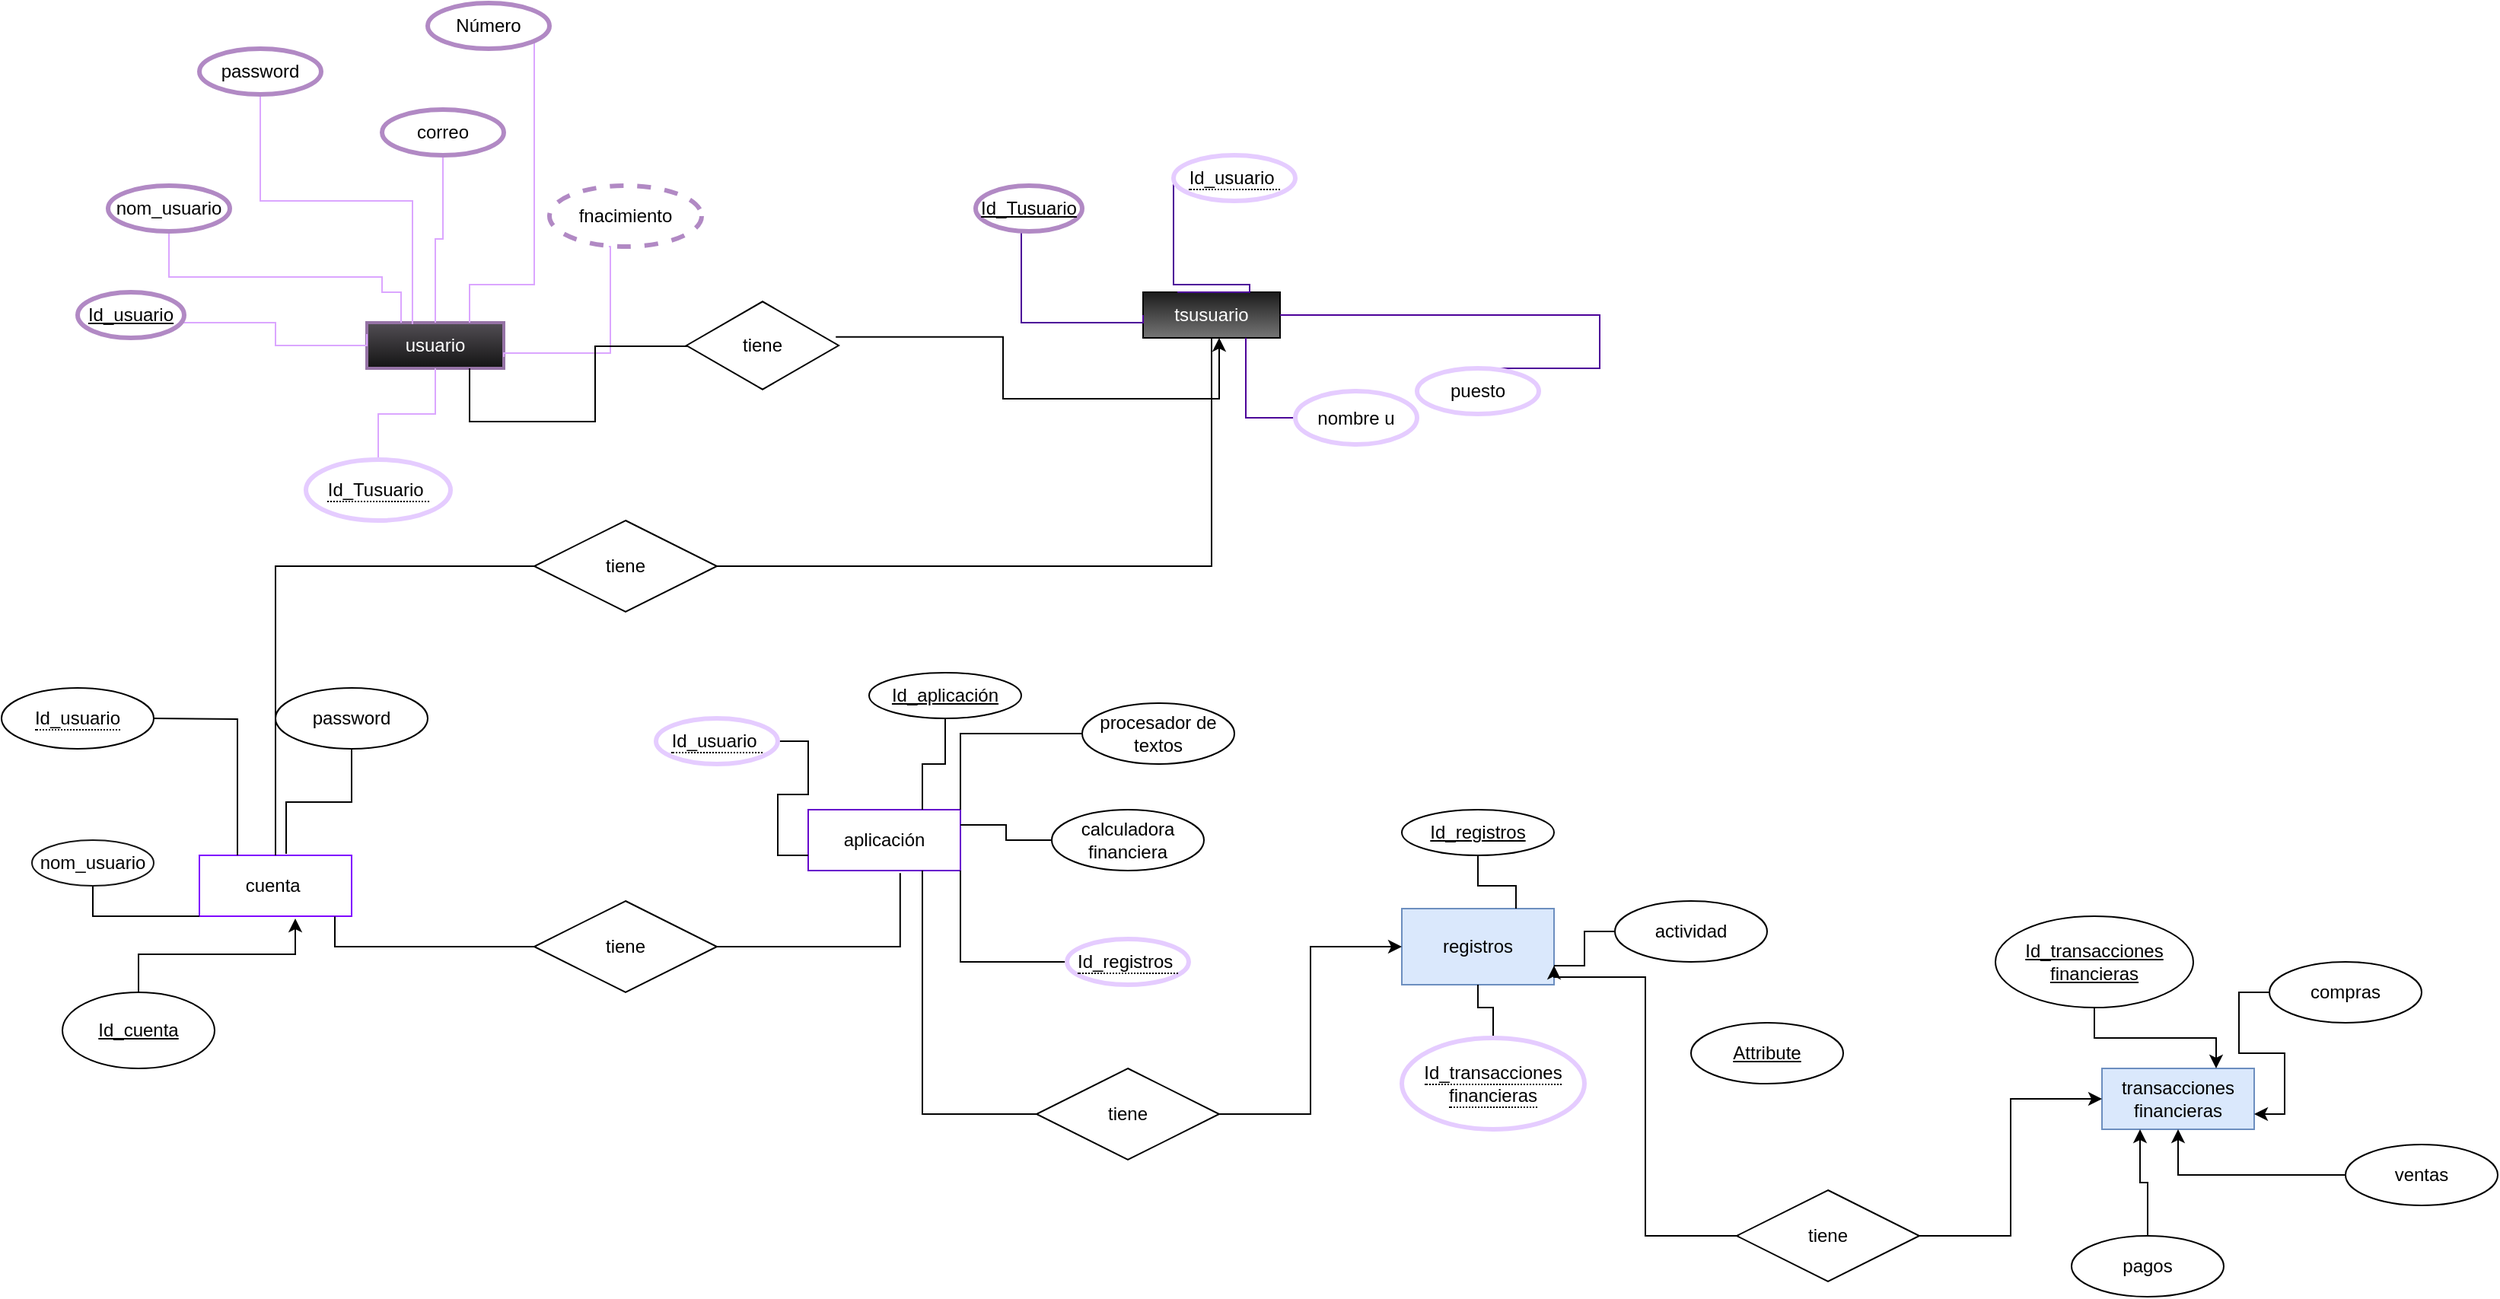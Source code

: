 <mxfile version="21.0.6" type="github" pages="2">
  <diagram name="REGISTRO-INICIAR SECION" id="O11Y_Xe0iyi4Op4CgO3t">
    <mxGraphModel dx="2061" dy="1875" grid="1" gridSize="10" guides="1" tooltips="1" connect="1" arrows="1" fold="1" page="1" pageScale="1" pageWidth="850" pageHeight="1100" math="0" shadow="0">
      <root>
        <mxCell id="0" />
        <mxCell id="1" parent="0" />
        <mxCell id="5JQ4-HuBJbf6vMoPK44V-8" value="&lt;font color=&quot;#ffffff&quot;&gt;usuario&lt;/font&gt;" style="whiteSpace=wrap;html=1;align=center;labelBorderColor=none;strokeColor=#9673a6;fillColor=#524E54;gradientColor=#141414;strokeWidth=2;" parent="1" vertex="1">
          <mxGeometry x="-300" y="160" width="90" height="30" as="geometry" />
        </mxCell>
        <mxCell id="5JQ4-HuBJbf6vMoPK44V-13" style="edgeStyle=orthogonalEdgeStyle;rounded=0;orthogonalLoop=1;jettySize=auto;html=1;entryX=0.25;entryY=0;entryDx=0;entryDy=0;endArrow=none;endFill=0;fillColor=#e1d5e7;strokeColor=#DBA6FF;" parent="1" source="5JQ4-HuBJbf6vMoPK44V-9" target="5JQ4-HuBJbf6vMoPK44V-8" edge="1">
          <mxGeometry relative="1" as="geometry">
            <Array as="points">
              <mxPoint x="-430" y="130" />
              <mxPoint x="-290" y="130" />
              <mxPoint x="-290" y="140" />
              <mxPoint x="-277" y="140" />
            </Array>
          </mxGeometry>
        </mxCell>
        <mxCell id="5JQ4-HuBJbf6vMoPK44V-9" value="nom_usuario" style="ellipse;whiteSpace=wrap;html=1;align=center;strokeColor=#B189C4;strokeWidth=3;" parent="1" vertex="1">
          <mxGeometry x="-470" y="70" width="80" height="30" as="geometry" />
        </mxCell>
        <mxCell id="5JQ4-HuBJbf6vMoPK44V-12" style="edgeStyle=orthogonalEdgeStyle;rounded=0;orthogonalLoop=1;jettySize=auto;html=1;endArrow=none;endFill=0;fillColor=#e1d5e7;strokeColor=#DBA6FF;entryX=0;entryY=0.25;entryDx=0;entryDy=0;" parent="1" source="5JQ4-HuBJbf6vMoPK44V-10" target="5JQ4-HuBJbf6vMoPK44V-8" edge="1">
          <mxGeometry relative="1" as="geometry">
            <mxPoint x="-310" y="170" as="targetPoint" />
            <Array as="points">
              <mxPoint x="-360" y="160" />
              <mxPoint x="-360" y="175" />
              <mxPoint x="-300" y="175" />
            </Array>
          </mxGeometry>
        </mxCell>
        <mxCell id="5JQ4-HuBJbf6vMoPK44V-10" value="Id_usuario" style="ellipse;whiteSpace=wrap;html=1;align=center;fontStyle=4;strokeColor=#B189C4;strokeWidth=3;" parent="1" vertex="1">
          <mxGeometry x="-490" y="140" width="70" height="30" as="geometry" />
        </mxCell>
        <mxCell id="5JQ4-HuBJbf6vMoPK44V-16" style="edgeStyle=orthogonalEdgeStyle;rounded=0;orthogonalLoop=1;jettySize=auto;html=1;entryX=0.333;entryY=0.033;entryDx=0;entryDy=0;entryPerimeter=0;endArrow=none;endFill=0;fillColor=#e1d5e7;strokeColor=#DBA6FF;" parent="1" source="5JQ4-HuBJbf6vMoPK44V-15" target="5JQ4-HuBJbf6vMoPK44V-8" edge="1">
          <mxGeometry relative="1" as="geometry">
            <Array as="points">
              <mxPoint x="-370" y="80" />
              <mxPoint x="-270" y="80" />
            </Array>
          </mxGeometry>
        </mxCell>
        <mxCell id="5JQ4-HuBJbf6vMoPK44V-15" value="password" style="ellipse;whiteSpace=wrap;html=1;align=center;strokeWidth=3;strokeColor=#B189C4;" parent="1" vertex="1">
          <mxGeometry x="-410" y="-20" width="80" height="30" as="geometry" />
        </mxCell>
        <mxCell id="5JQ4-HuBJbf6vMoPK44V-21" style="edgeStyle=orthogonalEdgeStyle;rounded=0;orthogonalLoop=1;jettySize=auto;html=1;entryX=0.5;entryY=0;entryDx=0;entryDy=0;endArrow=none;endFill=0;strokeColor=#DBA6FF;" parent="1" source="5JQ4-HuBJbf6vMoPK44V-18" target="5JQ4-HuBJbf6vMoPK44V-8" edge="1">
          <mxGeometry relative="1" as="geometry" />
        </mxCell>
        <mxCell id="5JQ4-HuBJbf6vMoPK44V-18" value="correo" style="ellipse;whiteSpace=wrap;html=1;align=center;strokeWidth=3;strokeColor=#B189C4;" parent="1" vertex="1">
          <mxGeometry x="-290" y="20" width="80" height="30" as="geometry" />
        </mxCell>
        <mxCell id="5JQ4-HuBJbf6vMoPK44V-22" style="edgeStyle=orthogonalEdgeStyle;rounded=0;orthogonalLoop=1;jettySize=auto;html=1;entryX=0.75;entryY=0;entryDx=0;entryDy=0;endArrow=none;endFill=0;strokeColor=#DBA6FF;" parent="1" source="5JQ4-HuBJbf6vMoPK44V-20" target="5JQ4-HuBJbf6vMoPK44V-8" edge="1">
          <mxGeometry relative="1" as="geometry">
            <mxPoint x="200" y="160" as="targetPoint" />
            <Array as="points">
              <mxPoint x="-190" y="135" />
              <mxPoint x="-233" y="135" />
            </Array>
          </mxGeometry>
        </mxCell>
        <mxCell id="5JQ4-HuBJbf6vMoPK44V-20" value="Número" style="ellipse;whiteSpace=wrap;html=1;align=center;strokeWidth=3;strokeColor=#B189C4;" parent="1" vertex="1">
          <mxGeometry x="-260" y="-50" width="80" height="30" as="geometry" />
        </mxCell>
        <mxCell id="5JQ4-HuBJbf6vMoPK44V-27" value="&lt;font color=&quot;#ffffff&quot;&gt;tsusuario&lt;/font&gt;" style="whiteSpace=wrap;html=1;align=center;fillColor=#1C1C1C;gradientColor=#757575;" parent="1" vertex="1">
          <mxGeometry x="210" y="140" width="90" height="30" as="geometry" />
        </mxCell>
        <mxCell id="5JQ4-HuBJbf6vMoPK44V-42" style="edgeStyle=orthogonalEdgeStyle;rounded=0;orthogonalLoop=1;jettySize=auto;html=1;endArrow=none;endFill=0;strokeColor=#4C0099;" parent="1" source="5JQ4-HuBJbf6vMoPK44V-28" target="5JQ4-HuBJbf6vMoPK44V-27" edge="1">
          <mxGeometry relative="1" as="geometry">
            <Array as="points">
              <mxPoint x="510" y="190" />
              <mxPoint x="510" y="155" />
            </Array>
          </mxGeometry>
        </mxCell>
        <mxCell id="5JQ4-HuBJbf6vMoPK44V-28" value="puesto" style="ellipse;whiteSpace=wrap;html=1;align=center;strokeColor=#E5CCFF;strokeWidth=3;" parent="1" vertex="1">
          <mxGeometry x="390" y="190" width="80" height="30" as="geometry" />
        </mxCell>
        <mxCell id="5JQ4-HuBJbf6vMoPK44V-31" style="edgeStyle=orthogonalEdgeStyle;rounded=0;orthogonalLoop=1;jettySize=auto;html=1;exitX=0.39;exitY=1;exitDx=0;exitDy=0;exitPerimeter=0;entryX=1;entryY=0.75;entryDx=0;entryDy=0;endArrow=none;endFill=0;strokeColor=#DBA6FF;" parent="1" source="5JQ4-HuBJbf6vMoPK44V-29" target="5JQ4-HuBJbf6vMoPK44V-8" edge="1">
          <mxGeometry relative="1" as="geometry">
            <mxPoint x="230" y="190" as="targetPoint" />
            <Array as="points">
              <mxPoint x="-140" y="110" />
              <mxPoint x="-140" y="180" />
              <mxPoint x="-210" y="180" />
            </Array>
          </mxGeometry>
        </mxCell>
        <mxCell id="5JQ4-HuBJbf6vMoPK44V-29" value="fnacimiento" style="ellipse;whiteSpace=wrap;html=1;align=center;dashed=1;strokeWidth=3;strokeColor=#B189C4;" parent="1" vertex="1">
          <mxGeometry x="-180" y="70" width="100" height="40" as="geometry" />
        </mxCell>
        <mxCell id="5JQ4-HuBJbf6vMoPK44V-41" style="edgeStyle=orthogonalEdgeStyle;rounded=0;orthogonalLoop=1;jettySize=auto;html=1;entryX=0.25;entryY=0;entryDx=0;entryDy=0;endArrow=none;endFill=0;strokeColor=#4C0099;endSize=6;" parent="1" source="5JQ4-HuBJbf6vMoPK44V-40" target="5JQ4-HuBJbf6vMoPK44V-27" edge="1">
          <mxGeometry relative="1" as="geometry">
            <Array as="points">
              <mxPoint x="230" y="135" />
              <mxPoint x="280" y="135" />
              <mxPoint x="280" y="140" />
            </Array>
          </mxGeometry>
        </mxCell>
        <mxCell id="5JQ4-HuBJbf6vMoPK44V-40" value="&lt;span style=&quot;border-bottom: 1px dotted&quot;&gt;Id_usuario&amp;nbsp;&lt;/span&gt;" style="ellipse;html=1;align=center;whiteSpace=wrap;strokeWidth=3;strokeColor=#E5CCFF;" parent="1" vertex="1">
          <mxGeometry x="230" y="50" width="80" height="30" as="geometry" />
        </mxCell>
        <mxCell id="5JQ4-HuBJbf6vMoPK44V-45" style="edgeStyle=orthogonalEdgeStyle;rounded=0;orthogonalLoop=1;jettySize=auto;html=1;entryX=0.75;entryY=1;entryDx=0;entryDy=0;endArrow=none;endFill=0;strokeColor=#4C0099;" parent="1" source="5JQ4-HuBJbf6vMoPK44V-43" target="5JQ4-HuBJbf6vMoPK44V-27" edge="1">
          <mxGeometry relative="1" as="geometry" />
        </mxCell>
        <mxCell id="5JQ4-HuBJbf6vMoPK44V-43" value="nombre u" style="ellipse;whiteSpace=wrap;html=1;align=center;strokeWidth=3;strokeColor=#E5CCFF;" parent="1" vertex="1">
          <mxGeometry x="310" y="205" width="80" height="35" as="geometry" />
        </mxCell>
        <mxCell id="5JQ4-HuBJbf6vMoPK44V-47" style="edgeStyle=orthogonalEdgeStyle;rounded=0;orthogonalLoop=1;jettySize=auto;html=1;exitX=0.981;exitY=0.406;exitDx=0;exitDy=0;exitPerimeter=0;" parent="1" source="5JQ4-HuBJbf6vMoPK44V-46" edge="1">
          <mxGeometry relative="1" as="geometry">
            <mxPoint x="260" y="170" as="targetPoint" />
            <Array as="points">
              <mxPoint x="118" y="169" />
              <mxPoint x="118" y="210" />
              <mxPoint x="260" y="210" />
            </Array>
          </mxGeometry>
        </mxCell>
        <mxCell id="5JQ4-HuBJbf6vMoPK44V-48" style="edgeStyle=orthogonalEdgeStyle;rounded=0;orthogonalLoop=1;jettySize=auto;html=1;entryX=0.75;entryY=1;entryDx=0;entryDy=0;endArrow=none;endFill=0;exitX=0.048;exitY=0.508;exitDx=0;exitDy=0;exitPerimeter=0;" parent="1" source="5JQ4-HuBJbf6vMoPK44V-46" target="5JQ4-HuBJbf6vMoPK44V-8" edge="1">
          <mxGeometry relative="1" as="geometry">
            <mxPoint x="20" y="210" as="sourcePoint" />
          </mxGeometry>
        </mxCell>
        <mxCell id="5JQ4-HuBJbf6vMoPK44V-46" value="tiene" style="html=1;whiteSpace=wrap;aspect=fixed;shape=isoRectangle;" parent="1" vertex="1">
          <mxGeometry x="-90" y="145" width="100" height="60" as="geometry" />
        </mxCell>
        <mxCell id="TBzbjhjO_wLSgzRfMqFY-31" style="edgeStyle=orthogonalEdgeStyle;rounded=0;orthogonalLoop=1;jettySize=auto;html=1;strokeColor=#DBA6FF;endArrow=none;endFill=0;" parent="1" source="TBzbjhjO_wLSgzRfMqFY-29" target="5JQ4-HuBJbf6vMoPK44V-8" edge="1">
          <mxGeometry relative="1" as="geometry" />
        </mxCell>
        <mxCell id="TBzbjhjO_wLSgzRfMqFY-29" value="&lt;span style=&quot;border-bottom: 1px dotted&quot;&gt;Id_Tusuario&amp;nbsp;&lt;/span&gt;" style="ellipse;html=1;align=center;whiteSpace=wrap;strokeWidth=3;strokeColor=#E5CCFF;" parent="1" vertex="1">
          <mxGeometry x="-340" y="250" width="95" height="40" as="geometry" />
        </mxCell>
        <mxCell id="TBzbjhjO_wLSgzRfMqFY-34" style="edgeStyle=orthogonalEdgeStyle;rounded=0;orthogonalLoop=1;jettySize=auto;html=1;strokeColor=#4C0099;endArrow=none;endFill=0;entryX=0;entryY=0.5;entryDx=0;entryDy=0;" parent="1" source="TBzbjhjO_wLSgzRfMqFY-33" target="5JQ4-HuBJbf6vMoPK44V-27" edge="1">
          <mxGeometry relative="1" as="geometry">
            <mxPoint x="200" y="160" as="targetPoint" />
            <Array as="points">
              <mxPoint x="130" y="160" />
              <mxPoint x="210" y="160" />
            </Array>
          </mxGeometry>
        </mxCell>
        <mxCell id="TBzbjhjO_wLSgzRfMqFY-33" value="Id_Tusuario" style="ellipse;whiteSpace=wrap;html=1;align=center;fontStyle=4;strokeColor=#B189C4;strokeWidth=3;" parent="1" vertex="1">
          <mxGeometry x="100" y="70" width="70" height="30" as="geometry" />
        </mxCell>
        <mxCell id="mNMagLvUFVFARpI_yHpn-1" value="cuenta&amp;nbsp;" style="whiteSpace=wrap;html=1;align=center;strokeColor=#7F00FF;fontFamily=Helvetica;fontSize=12;fontColor=default;startSize=30;fillColor=default;" parent="1" vertex="1">
          <mxGeometry x="-410" y="510" width="100" height="40" as="geometry" />
        </mxCell>
        <mxCell id="nVO7JTCg26ShXSmoMaEE-2" style="edgeStyle=orthogonalEdgeStyle;rounded=0;orthogonalLoop=1;jettySize=auto;html=1;entryX=0.25;entryY=0;entryDx=0;entryDy=0;fontFamily=Helvetica;fontSize=12;fontColor=default;startSize=30;endArrow=none;endFill=0;" parent="1" target="mNMagLvUFVFARpI_yHpn-1" edge="1">
          <mxGeometry relative="1" as="geometry">
            <mxPoint x="-440.0" y="420" as="sourcePoint" />
          </mxGeometry>
        </mxCell>
        <mxCell id="-wXFI1rdnMrXTkM6pmks-2" style="edgeStyle=orthogonalEdgeStyle;rounded=0;orthogonalLoop=1;jettySize=auto;html=1;entryX=0.57;entryY=-0.025;entryDx=0;entryDy=0;entryPerimeter=0;fontFamily=Helvetica;fontSize=12;fontColor=default;startSize=30;endArrow=none;endFill=0;" parent="1" source="-wXFI1rdnMrXTkM6pmks-1" target="mNMagLvUFVFARpI_yHpn-1" edge="1">
          <mxGeometry relative="1" as="geometry" />
        </mxCell>
        <mxCell id="-wXFI1rdnMrXTkM6pmks-1" value="password" style="ellipse;whiteSpace=wrap;html=1;align=center;strokeColor=default;fontFamily=Helvetica;fontSize=12;fontColor=default;startSize=30;fillColor=default;" parent="1" vertex="1">
          <mxGeometry x="-360" y="400" width="100" height="40" as="geometry" />
        </mxCell>
        <mxCell id="wjJxPOTxQUsEdt5J6UbP-1" value="aplicación" style="whiteSpace=wrap;html=1;align=center;strokeColor=#6600CC;fontFamily=Helvetica;fontSize=12;fontColor=default;startSize=30;fillColor=default;" parent="1" vertex="1">
          <mxGeometry x="-10" y="480" width="100" height="40" as="geometry" />
        </mxCell>
        <mxCell id="XHNi-YGADETcQmlyDCiC-8" style="edgeStyle=orthogonalEdgeStyle;rounded=0;orthogonalLoop=1;jettySize=auto;html=1;fontFamily=Helvetica;fontSize=12;fontColor=default;startSize=30;endArrow=none;endFill=0;" parent="1" source="XHNi-YGADETcQmlyDCiC-7" target="mNMagLvUFVFARpI_yHpn-1" edge="1">
          <mxGeometry relative="1" as="geometry">
            <mxPoint x="-420" y="540" as="targetPoint" />
            <Array as="points">
              <mxPoint x="-480" y="550" />
            </Array>
          </mxGeometry>
        </mxCell>
        <mxCell id="XHNi-YGADETcQmlyDCiC-7" value="nom_usuario" style="ellipse;whiteSpace=wrap;html=1;align=center;strokeColor=#141414;strokeWidth=1;" parent="1" vertex="1">
          <mxGeometry x="-520" y="500" width="80" height="30" as="geometry" />
        </mxCell>
        <mxCell id="XHNi-YGADETcQmlyDCiC-14" style="edgeStyle=orthogonalEdgeStyle;rounded=0;orthogonalLoop=1;jettySize=auto;html=1;entryX=0.89;entryY=1.006;entryDx=0;entryDy=0;entryPerimeter=0;fontFamily=Helvetica;fontSize=12;fontColor=default;startSize=30;endArrow=none;endFill=0;" parent="1" source="XHNi-YGADETcQmlyDCiC-13" target="mNMagLvUFVFARpI_yHpn-1" edge="1">
          <mxGeometry relative="1" as="geometry" />
        </mxCell>
        <mxCell id="XHNi-YGADETcQmlyDCiC-15" style="edgeStyle=orthogonalEdgeStyle;rounded=0;orthogonalLoop=1;jettySize=auto;html=1;entryX=0.604;entryY=1.042;entryDx=0;entryDy=0;entryPerimeter=0;fontFamily=Helvetica;fontSize=12;fontColor=default;startSize=30;endArrow=none;endFill=0;" parent="1" source="XHNi-YGADETcQmlyDCiC-13" target="wjJxPOTxQUsEdt5J6UbP-1" edge="1">
          <mxGeometry relative="1" as="geometry" />
        </mxCell>
        <mxCell id="XHNi-YGADETcQmlyDCiC-13" value="tiene" style="shape=rhombus;perimeter=rhombusPerimeter;whiteSpace=wrap;html=1;align=center;strokeColor=default;fontFamily=Helvetica;fontSize=12;fontColor=default;startSize=30;fillColor=default;" parent="1" vertex="1">
          <mxGeometry x="-190" y="540" width="120" height="60" as="geometry" />
        </mxCell>
        <mxCell id="jbo6Cp1VA53Sl-1QjP-0-1" value="&lt;span style=&quot;border-bottom: 1px dotted&quot;&gt;Id_usuario&lt;/span&gt;" style="ellipse;whiteSpace=wrap;html=1;align=center;strokeColor=default;fontFamily=Helvetica;fontSize=12;fontColor=default;startSize=30;fillColor=default;" parent="1" vertex="1">
          <mxGeometry x="-540" y="400" width="100" height="40" as="geometry" />
        </mxCell>
        <mxCell id="jbo6Cp1VA53Sl-1QjP-0-5" style="edgeStyle=orthogonalEdgeStyle;rounded=0;orthogonalLoop=1;jettySize=auto;html=1;entryX=0.63;entryY=1.038;entryDx=0;entryDy=0;entryPerimeter=0;fontFamily=Helvetica;fontSize=12;fontColor=default;startSize=30;" parent="1" source="jbo6Cp1VA53Sl-1QjP-0-3" target="mNMagLvUFVFARpI_yHpn-1" edge="1">
          <mxGeometry relative="1" as="geometry" />
        </mxCell>
        <mxCell id="jbo6Cp1VA53Sl-1QjP-0-3" value="Id_cuenta" style="ellipse;whiteSpace=wrap;html=1;align=center;fontStyle=4;strokeColor=default;fontFamily=Helvetica;fontSize=12;fontColor=default;startSize=30;fillColor=default;" parent="1" vertex="1">
          <mxGeometry x="-500" y="600" width="100" height="50" as="geometry" />
        </mxCell>
        <mxCell id="nCbh148VY4gw8LmBXYpR-14" style="edgeStyle=orthogonalEdgeStyle;rounded=0;orthogonalLoop=1;jettySize=auto;html=1;entryX=0;entryY=0.75;entryDx=0;entryDy=0;fontFamily=Helvetica;fontSize=12;fontColor=default;startSize=30;endArrow=none;endFill=0;" parent="1" source="nCbh148VY4gw8LmBXYpR-13" target="wjJxPOTxQUsEdt5J6UbP-1" edge="1">
          <mxGeometry relative="1" as="geometry" />
        </mxCell>
        <mxCell id="nCbh148VY4gw8LmBXYpR-13" value="&lt;span style=&quot;border-bottom: 1px dotted&quot;&gt;Id_usuario&amp;nbsp;&lt;/span&gt;" style="ellipse;html=1;align=center;whiteSpace=wrap;strokeWidth=3;strokeColor=#E5CCFF;" parent="1" vertex="1">
          <mxGeometry x="-110" y="420" width="80" height="30" as="geometry" />
        </mxCell>
        <mxCell id="nCbh148VY4gw8LmBXYpR-16" style="edgeStyle=orthogonalEdgeStyle;rounded=0;orthogonalLoop=1;jettySize=auto;html=1;entryX=0.75;entryY=0;entryDx=0;entryDy=0;fontFamily=Helvetica;fontSize=12;fontColor=default;startSize=30;endArrow=none;endFill=0;" parent="1" source="nCbh148VY4gw8LmBXYpR-15" target="wjJxPOTxQUsEdt5J6UbP-1" edge="1">
          <mxGeometry relative="1" as="geometry" />
        </mxCell>
        <mxCell id="nCbh148VY4gw8LmBXYpR-15" value="Id_aplicación" style="ellipse;whiteSpace=wrap;html=1;align=center;fontStyle=4;strokeColor=default;fontFamily=Helvetica;fontSize=12;fontColor=default;startSize=30;fillColor=default;" parent="1" vertex="1">
          <mxGeometry x="30" y="390" width="100" height="30" as="geometry" />
        </mxCell>
        <mxCell id="nCbh148VY4gw8LmBXYpR-18" style="edgeStyle=orthogonalEdgeStyle;rounded=0;orthogonalLoop=1;jettySize=auto;html=1;entryX=1;entryY=0.25;entryDx=0;entryDy=0;fontFamily=Helvetica;fontSize=12;fontColor=default;startSize=30;endArrow=none;endFill=0;" parent="1" source="nCbh148VY4gw8LmBXYpR-17" target="wjJxPOTxQUsEdt5J6UbP-1" edge="1">
          <mxGeometry relative="1" as="geometry" />
        </mxCell>
        <mxCell id="nCbh148VY4gw8LmBXYpR-17" value="calculadora financiera" style="ellipse;whiteSpace=wrap;html=1;align=center;strokeColor=default;fontFamily=Helvetica;fontSize=12;fontColor=default;startSize=30;fillColor=default;" parent="1" vertex="1">
          <mxGeometry x="150" y="480" width="100" height="40" as="geometry" />
        </mxCell>
        <mxCell id="nCbh148VY4gw8LmBXYpR-19" value="registros" style="whiteSpace=wrap;html=1;align=center;strokeColor=#6c8ebf;fontFamily=Helvetica;fontSize=12;startSize=30;fillColor=#dae8fc;" parent="1" vertex="1">
          <mxGeometry x="380" y="545" width="100" height="50" as="geometry" />
        </mxCell>
        <mxCell id="nCbh148VY4gw8LmBXYpR-21" style="edgeStyle=orthogonalEdgeStyle;rounded=0;orthogonalLoop=1;jettySize=auto;html=1;entryX=0.75;entryY=0;entryDx=0;entryDy=0;fontFamily=Helvetica;fontSize=12;fontColor=default;startSize=30;endArrow=none;endFill=0;" parent="1" source="nCbh148VY4gw8LmBXYpR-20" target="nCbh148VY4gw8LmBXYpR-19" edge="1">
          <mxGeometry relative="1" as="geometry" />
        </mxCell>
        <mxCell id="nCbh148VY4gw8LmBXYpR-20" value="Id_registros" style="ellipse;whiteSpace=wrap;html=1;align=center;fontStyle=4;strokeColor=default;fontFamily=Helvetica;fontSize=12;fontColor=default;startSize=30;fillColor=default;" parent="1" vertex="1">
          <mxGeometry x="380" y="480" width="100" height="30" as="geometry" />
        </mxCell>
        <mxCell id="nCbh148VY4gw8LmBXYpR-25" style="edgeStyle=orthogonalEdgeStyle;rounded=0;orthogonalLoop=1;jettySize=auto;html=1;entryX=1;entryY=0;entryDx=0;entryDy=0;fontFamily=Helvetica;fontSize=12;fontColor=default;startSize=30;endArrow=none;endFill=0;" parent="1" source="nCbh148VY4gw8LmBXYpR-23" target="wjJxPOTxQUsEdt5J6UbP-1" edge="1">
          <mxGeometry relative="1" as="geometry" />
        </mxCell>
        <mxCell id="nCbh148VY4gw8LmBXYpR-23" value="procesador de textos" style="ellipse;whiteSpace=wrap;html=1;align=center;strokeColor=default;fontFamily=Helvetica;fontSize=12;fontColor=default;startSize=30;fillColor=default;" parent="1" vertex="1">
          <mxGeometry x="170" y="410" width="100" height="40" as="geometry" />
        </mxCell>
        <mxCell id="nCbh148VY4gw8LmBXYpR-28" style="edgeStyle=orthogonalEdgeStyle;rounded=0;orthogonalLoop=1;jettySize=auto;html=1;entryX=1;entryY=0.75;entryDx=0;entryDy=0;fontFamily=Helvetica;fontSize=12;fontColor=default;startSize=30;endArrow=none;endFill=0;" parent="1" source="nCbh148VY4gw8LmBXYpR-27" target="nCbh148VY4gw8LmBXYpR-19" edge="1">
          <mxGeometry relative="1" as="geometry" />
        </mxCell>
        <mxCell id="nCbh148VY4gw8LmBXYpR-27" value="actividad" style="ellipse;whiteSpace=wrap;html=1;align=center;strokeColor=default;fontFamily=Helvetica;fontSize=12;fontColor=default;startSize=30;fillColor=default;" parent="1" vertex="1">
          <mxGeometry x="520" y="540" width="100" height="40" as="geometry" />
        </mxCell>
        <mxCell id="nCbh148VY4gw8LmBXYpR-30" style="edgeStyle=orthogonalEdgeStyle;rounded=0;orthogonalLoop=1;jettySize=auto;html=1;entryX=1;entryY=1;entryDx=0;entryDy=0;fontFamily=Helvetica;fontSize=12;fontColor=default;startSize=30;endArrow=none;endFill=0;" parent="1" source="nCbh148VY4gw8LmBXYpR-29" target="wjJxPOTxQUsEdt5J6UbP-1" edge="1">
          <mxGeometry relative="1" as="geometry" />
        </mxCell>
        <mxCell id="nCbh148VY4gw8LmBXYpR-29" value="&lt;span style=&quot;border-bottom: 1px dotted&quot;&gt;Id_registros&amp;nbsp;&lt;/span&gt;" style="ellipse;html=1;align=center;whiteSpace=wrap;strokeWidth=3;strokeColor=#E5CCFF;" parent="1" vertex="1">
          <mxGeometry x="160" y="565" width="80" height="30" as="geometry" />
        </mxCell>
        <mxCell id="nCbh148VY4gw8LmBXYpR-32" style="edgeStyle=orthogonalEdgeStyle;rounded=0;orthogonalLoop=1;jettySize=auto;html=1;entryX=0.5;entryY=1;entryDx=0;entryDy=0;fontFamily=Helvetica;fontSize=12;fontColor=default;startSize=30;endArrow=none;endFill=0;" parent="1" source="nCbh148VY4gw8LmBXYpR-31" target="nCbh148VY4gw8LmBXYpR-19" edge="1">
          <mxGeometry relative="1" as="geometry" />
        </mxCell>
        <mxCell id="nCbh148VY4gw8LmBXYpR-31" value="&lt;span style=&quot;border-bottom: 1px dotted&quot;&gt;Id_transacciones financieras&lt;/span&gt;" style="ellipse;html=1;align=center;whiteSpace=wrap;strokeWidth=3;strokeColor=#E5CCFF;" parent="1" vertex="1">
          <mxGeometry x="380" y="630" width="120" height="60" as="geometry" />
        </mxCell>
        <mxCell id="nCbh148VY4gw8LmBXYpR-34" style="edgeStyle=orthogonalEdgeStyle;rounded=0;orthogonalLoop=1;jettySize=auto;html=1;entryX=0;entryY=0.5;entryDx=0;entryDy=0;fontFamily=Helvetica;fontSize=12;fontColor=default;startSize=30;" parent="1" source="nCbh148VY4gw8LmBXYpR-33" target="nCbh148VY4gw8LmBXYpR-19" edge="1">
          <mxGeometry relative="1" as="geometry" />
        </mxCell>
        <mxCell id="nCbh148VY4gw8LmBXYpR-35" style="edgeStyle=orthogonalEdgeStyle;rounded=0;orthogonalLoop=1;jettySize=auto;html=1;entryX=0.75;entryY=1;entryDx=0;entryDy=0;fontFamily=Helvetica;fontSize=12;fontColor=default;startSize=30;endArrow=none;endFill=0;" parent="1" source="nCbh148VY4gw8LmBXYpR-33" target="wjJxPOTxQUsEdt5J6UbP-1" edge="1">
          <mxGeometry relative="1" as="geometry" />
        </mxCell>
        <mxCell id="nCbh148VY4gw8LmBXYpR-33" value="tiene" style="shape=rhombus;perimeter=rhombusPerimeter;whiteSpace=wrap;html=1;align=center;strokeColor=default;fontFamily=Helvetica;fontSize=12;fontColor=default;startSize=30;fillColor=default;" parent="1" vertex="1">
          <mxGeometry x="140" y="650" width="120" height="60" as="geometry" />
        </mxCell>
        <mxCell id="nCbh148VY4gw8LmBXYpR-36" value="transacciones financieras" style="whiteSpace=wrap;html=1;align=center;strokeColor=#6c8ebf;fontFamily=Helvetica;fontSize=12;startSize=30;fillColor=#dae8fc;" parent="1" vertex="1">
          <mxGeometry x="840" y="650" width="100" height="40" as="geometry" />
        </mxCell>
        <mxCell id="nCbh148VY4gw8LmBXYpR-38" style="edgeStyle=orthogonalEdgeStyle;rounded=0;orthogonalLoop=1;jettySize=auto;html=1;entryX=0.5;entryY=1;entryDx=0;entryDy=0;fontFamily=Helvetica;fontSize=12;fontColor=default;startSize=30;endArrow=none;endFill=0;" parent="1" source="nCbh148VY4gw8LmBXYpR-37" target="5JQ4-HuBJbf6vMoPK44V-27" edge="1">
          <mxGeometry relative="1" as="geometry" />
        </mxCell>
        <mxCell id="nCbh148VY4gw8LmBXYpR-39" style="edgeStyle=orthogonalEdgeStyle;rounded=0;orthogonalLoop=1;jettySize=auto;html=1;entryX=0.5;entryY=0;entryDx=0;entryDy=0;fontFamily=Helvetica;fontSize=12;fontColor=default;startSize=30;endArrow=none;endFill=0;" parent="1" source="nCbh148VY4gw8LmBXYpR-37" target="mNMagLvUFVFARpI_yHpn-1" edge="1">
          <mxGeometry relative="1" as="geometry" />
        </mxCell>
        <mxCell id="nCbh148VY4gw8LmBXYpR-37" value="tiene" style="shape=rhombus;perimeter=rhombusPerimeter;whiteSpace=wrap;html=1;align=center;strokeColor=default;fontFamily=Helvetica;fontSize=12;fontColor=default;startSize=30;fillColor=default;" parent="1" vertex="1">
          <mxGeometry x="-190" y="290" width="120" height="60" as="geometry" />
        </mxCell>
        <mxCell id="nCbh148VY4gw8LmBXYpR-43" style="edgeStyle=orthogonalEdgeStyle;rounded=0;orthogonalLoop=1;jettySize=auto;html=1;entryX=1;entryY=0.75;entryDx=0;entryDy=0;fontFamily=Helvetica;fontSize=12;fontColor=default;startSize=30;" parent="1" source="nCbh148VY4gw8LmBXYpR-40" target="nCbh148VY4gw8LmBXYpR-36" edge="1">
          <mxGeometry relative="1" as="geometry" />
        </mxCell>
        <mxCell id="nCbh148VY4gw8LmBXYpR-40" value="compras" style="ellipse;whiteSpace=wrap;html=1;align=center;strokeColor=default;fontFamily=Helvetica;fontSize=12;fontColor=default;startSize=30;fillColor=default;" parent="1" vertex="1">
          <mxGeometry x="950" y="580" width="100" height="40" as="geometry" />
        </mxCell>
        <mxCell id="nCbh148VY4gw8LmBXYpR-42" style="edgeStyle=orthogonalEdgeStyle;rounded=0;orthogonalLoop=1;jettySize=auto;html=1;entryX=0.75;entryY=0;entryDx=0;entryDy=0;fontFamily=Helvetica;fontSize=12;fontColor=default;startSize=30;" parent="1" source="nCbh148VY4gw8LmBXYpR-41" target="nCbh148VY4gw8LmBXYpR-36" edge="1">
          <mxGeometry relative="1" as="geometry" />
        </mxCell>
        <mxCell id="nCbh148VY4gw8LmBXYpR-41" value="Id_transacciones financieras" style="ellipse;whiteSpace=wrap;html=1;align=center;fontStyle=4;strokeColor=default;fontFamily=Helvetica;fontSize=12;fontColor=default;startSize=30;fillColor=default;" parent="1" vertex="1">
          <mxGeometry x="770" y="550" width="130" height="60" as="geometry" />
        </mxCell>
        <mxCell id="nCbh148VY4gw8LmBXYpR-45" style="edgeStyle=orthogonalEdgeStyle;rounded=0;orthogonalLoop=1;jettySize=auto;html=1;entryX=0.5;entryY=1;entryDx=0;entryDy=0;fontFamily=Helvetica;fontSize=12;fontColor=default;startSize=30;" parent="1" source="nCbh148VY4gw8LmBXYpR-44" target="nCbh148VY4gw8LmBXYpR-36" edge="1">
          <mxGeometry relative="1" as="geometry" />
        </mxCell>
        <mxCell id="nCbh148VY4gw8LmBXYpR-44" value="ventas" style="ellipse;whiteSpace=wrap;html=1;align=center;strokeColor=default;fontFamily=Helvetica;fontSize=12;fontColor=default;startSize=30;fillColor=default;" parent="1" vertex="1">
          <mxGeometry x="1000" y="700" width="100" height="40" as="geometry" />
        </mxCell>
        <mxCell id="nCbh148VY4gw8LmBXYpR-47" style="edgeStyle=orthogonalEdgeStyle;rounded=0;orthogonalLoop=1;jettySize=auto;html=1;entryX=0.25;entryY=1;entryDx=0;entryDy=0;fontFamily=Helvetica;fontSize=12;fontColor=default;startSize=30;" parent="1" source="nCbh148VY4gw8LmBXYpR-46" target="nCbh148VY4gw8LmBXYpR-36" edge="1">
          <mxGeometry relative="1" as="geometry" />
        </mxCell>
        <mxCell id="nCbh148VY4gw8LmBXYpR-46" value="pagos" style="ellipse;whiteSpace=wrap;html=1;align=center;strokeColor=default;fontFamily=Helvetica;fontSize=12;fontColor=default;startSize=30;fillColor=default;" parent="1" vertex="1">
          <mxGeometry x="820" y="760" width="100" height="40" as="geometry" />
        </mxCell>
        <mxCell id="nCbh148VY4gw8LmBXYpR-49" style="edgeStyle=orthogonalEdgeStyle;rounded=0;orthogonalLoop=1;jettySize=auto;html=1;entryX=0;entryY=0.5;entryDx=0;entryDy=0;fontFamily=Helvetica;fontSize=12;fontColor=default;startSize=30;" parent="1" source="nCbh148VY4gw8LmBXYpR-48" target="nCbh148VY4gw8LmBXYpR-36" edge="1">
          <mxGeometry relative="1" as="geometry" />
        </mxCell>
        <mxCell id="nCbh148VY4gw8LmBXYpR-50" style="edgeStyle=orthogonalEdgeStyle;rounded=0;orthogonalLoop=1;jettySize=auto;html=1;entryX=1;entryY=0.75;entryDx=0;entryDy=0;fontFamily=Helvetica;fontSize=12;fontColor=default;startSize=30;endArrow=classic;endFill=1;" parent="1" source="nCbh148VY4gw8LmBXYpR-48" target="nCbh148VY4gw8LmBXYpR-19" edge="1">
          <mxGeometry relative="1" as="geometry">
            <Array as="points">
              <mxPoint x="540" y="760" />
              <mxPoint x="540" y="590" />
              <mxPoint x="480" y="590" />
            </Array>
          </mxGeometry>
        </mxCell>
        <mxCell id="nCbh148VY4gw8LmBXYpR-48" value="tiene" style="shape=rhombus;perimeter=rhombusPerimeter;whiteSpace=wrap;html=1;align=center;strokeColor=default;fontFamily=Helvetica;fontSize=12;fontColor=default;startSize=30;fillColor=default;" parent="1" vertex="1">
          <mxGeometry x="600" y="730" width="120" height="60" as="geometry" />
        </mxCell>
        <mxCell id="AbDCEJB4aPMXwSdg25T--1" value="Attribute" style="ellipse;whiteSpace=wrap;html=1;align=center;fontStyle=4;strokeColor=default;fontFamily=Helvetica;fontSize=12;fontColor=default;startSize=30;fillColor=default;" vertex="1" parent="1">
          <mxGeometry x="570" y="620" width="100" height="40" as="geometry" />
        </mxCell>
      </root>
    </mxGraphModel>
  </diagram>
  <diagram id="_bCtE9RTCMWwcB1ifec8" name="tablas">
    <mxGraphModel dx="2221" dy="655" grid="1" gridSize="10" guides="1" tooltips="1" connect="1" arrows="1" fold="1" page="1" pageScale="1" pageWidth="827" pageHeight="1169" math="0" shadow="0">
      <root>
        <mxCell id="0" />
        <mxCell id="1" parent="0" />
        <mxCell id="ksB0llgoSpzoCcr4nQAD-1" value="USUARIO" style="shape=table;startSize=30;container=1;collapsible=1;childLayout=tableLayout;fixedRows=1;rowLines=0;fontStyle=1;align=center;resizeLast=1;html=1;strokeColor=default;fontFamily=Helvetica;fontSize=12;fontColor=default;fillColor=default;" vertex="1" parent="1">
          <mxGeometry x="70" y="120" width="180" height="240" as="geometry" />
        </mxCell>
        <mxCell id="ksB0llgoSpzoCcr4nQAD-2" value="" style="shape=tableRow;horizontal=0;startSize=0;swimlaneHead=0;swimlaneBody=0;fillColor=none;collapsible=0;dropTarget=0;points=[[0,0.5],[1,0.5]];portConstraint=eastwest;top=0;left=0;right=0;bottom=1;strokeColor=default;fontFamily=Helvetica;fontSize=12;fontColor=default;html=1;" vertex="1" parent="ksB0llgoSpzoCcr4nQAD-1">
          <mxGeometry y="30" width="180" height="30" as="geometry" />
        </mxCell>
        <mxCell id="ksB0llgoSpzoCcr4nQAD-3" value="PK" style="shape=partialRectangle;connectable=0;fillColor=none;top=0;left=0;bottom=0;right=0;fontStyle=1;overflow=hidden;whiteSpace=wrap;html=1;strokeColor=default;fontFamily=Helvetica;fontSize=12;fontColor=default;startSize=30;" vertex="1" parent="ksB0llgoSpzoCcr4nQAD-2">
          <mxGeometry width="30" height="30" as="geometry">
            <mxRectangle width="30" height="30" as="alternateBounds" />
          </mxGeometry>
        </mxCell>
        <mxCell id="ksB0llgoSpzoCcr4nQAD-4" value="&lt;span style=&quot;font-weight: normal;&quot;&gt;Id_usuario&lt;/span&gt;" style="shape=partialRectangle;connectable=0;fillColor=none;top=0;left=0;bottom=0;right=0;align=left;spacingLeft=6;fontStyle=5;overflow=hidden;whiteSpace=wrap;html=1;strokeColor=default;fontFamily=Helvetica;fontSize=12;fontColor=default;startSize=30;" vertex="1" parent="ksB0llgoSpzoCcr4nQAD-2">
          <mxGeometry x="30" width="150" height="30" as="geometry">
            <mxRectangle width="150" height="30" as="alternateBounds" />
          </mxGeometry>
        </mxCell>
        <mxCell id="ksB0llgoSpzoCcr4nQAD-5" value="" style="shape=tableRow;horizontal=0;startSize=0;swimlaneHead=0;swimlaneBody=0;fillColor=none;collapsible=0;dropTarget=0;points=[[0,0.5],[1,0.5]];portConstraint=eastwest;top=0;left=0;right=0;bottom=0;strokeColor=default;fontFamily=Helvetica;fontSize=12;fontColor=default;html=1;" vertex="1" parent="ksB0llgoSpzoCcr4nQAD-1">
          <mxGeometry y="60" width="180" height="30" as="geometry" />
        </mxCell>
        <mxCell id="ksB0llgoSpzoCcr4nQAD-6" value="" style="shape=partialRectangle;connectable=0;fillColor=none;top=0;left=0;bottom=0;right=0;editable=1;overflow=hidden;whiteSpace=wrap;html=1;strokeColor=default;fontFamily=Helvetica;fontSize=12;fontColor=default;startSize=30;" vertex="1" parent="ksB0llgoSpzoCcr4nQAD-5">
          <mxGeometry width="30" height="30" as="geometry">
            <mxRectangle width="30" height="30" as="alternateBounds" />
          </mxGeometry>
        </mxCell>
        <mxCell id="ksB0llgoSpzoCcr4nQAD-7" value="nom_usuario" style="shape=partialRectangle;connectable=0;fillColor=none;top=0;left=0;bottom=0;right=0;align=left;spacingLeft=6;overflow=hidden;whiteSpace=wrap;html=1;strokeColor=default;fontFamily=Helvetica;fontSize=12;fontColor=default;startSize=30;" vertex="1" parent="ksB0llgoSpzoCcr4nQAD-5">
          <mxGeometry x="30" width="150" height="30" as="geometry">
            <mxRectangle width="150" height="30" as="alternateBounds" />
          </mxGeometry>
        </mxCell>
        <mxCell id="ksB0llgoSpzoCcr4nQAD-8" value="" style="shape=tableRow;horizontal=0;startSize=0;swimlaneHead=0;swimlaneBody=0;fillColor=none;collapsible=0;dropTarget=0;points=[[0,0.5],[1,0.5]];portConstraint=eastwest;top=0;left=0;right=0;bottom=0;strokeColor=default;fontFamily=Helvetica;fontSize=12;fontColor=default;html=1;" vertex="1" parent="ksB0llgoSpzoCcr4nQAD-1">
          <mxGeometry y="90" width="180" height="30" as="geometry" />
        </mxCell>
        <mxCell id="ksB0llgoSpzoCcr4nQAD-9" value="" style="shape=partialRectangle;connectable=0;fillColor=none;top=0;left=0;bottom=0;right=0;editable=1;overflow=hidden;whiteSpace=wrap;html=1;strokeColor=default;fontFamily=Helvetica;fontSize=12;fontColor=default;startSize=30;" vertex="1" parent="ksB0llgoSpzoCcr4nQAD-8">
          <mxGeometry width="30" height="30" as="geometry">
            <mxRectangle width="30" height="30" as="alternateBounds" />
          </mxGeometry>
        </mxCell>
        <mxCell id="ksB0llgoSpzoCcr4nQAD-10" value="correo" style="shape=partialRectangle;connectable=0;fillColor=none;top=0;left=0;bottom=0;right=0;align=left;spacingLeft=6;overflow=hidden;whiteSpace=wrap;html=1;strokeColor=default;fontFamily=Helvetica;fontSize=12;fontColor=default;startSize=30;" vertex="1" parent="ksB0llgoSpzoCcr4nQAD-8">
          <mxGeometry x="30" width="150" height="30" as="geometry">
            <mxRectangle width="150" height="30" as="alternateBounds" />
          </mxGeometry>
        </mxCell>
        <mxCell id="ksB0llgoSpzoCcr4nQAD-11" value="" style="shape=tableRow;horizontal=0;startSize=0;swimlaneHead=0;swimlaneBody=0;fillColor=none;collapsible=0;dropTarget=0;points=[[0,0.5],[1,0.5]];portConstraint=eastwest;top=0;left=0;right=0;bottom=0;strokeColor=default;fontFamily=Helvetica;fontSize=12;fontColor=default;html=1;" vertex="1" parent="ksB0llgoSpzoCcr4nQAD-1">
          <mxGeometry y="120" width="180" height="30" as="geometry" />
        </mxCell>
        <mxCell id="ksB0llgoSpzoCcr4nQAD-12" value="" style="shape=partialRectangle;connectable=0;fillColor=none;top=0;left=0;bottom=0;right=0;editable=1;overflow=hidden;whiteSpace=wrap;html=1;strokeColor=default;fontFamily=Helvetica;fontSize=12;fontColor=default;startSize=30;" vertex="1" parent="ksB0llgoSpzoCcr4nQAD-11">
          <mxGeometry width="30" height="30" as="geometry">
            <mxRectangle width="30" height="30" as="alternateBounds" />
          </mxGeometry>
        </mxCell>
        <mxCell id="ksB0llgoSpzoCcr4nQAD-13" value="número" style="shape=partialRectangle;connectable=0;fillColor=none;top=0;left=0;bottom=0;right=0;align=left;spacingLeft=6;overflow=hidden;whiteSpace=wrap;html=1;strokeColor=default;fontFamily=Helvetica;fontSize=12;fontColor=default;startSize=30;" vertex="1" parent="ksB0llgoSpzoCcr4nQAD-11">
          <mxGeometry x="30" width="150" height="30" as="geometry">
            <mxRectangle width="150" height="30" as="alternateBounds" />
          </mxGeometry>
        </mxCell>
        <mxCell id="ksB0llgoSpzoCcr4nQAD-14" value="" style="shape=tableRow;horizontal=0;startSize=0;swimlaneHead=0;swimlaneBody=0;fillColor=none;collapsible=0;dropTarget=0;points=[[0,0.5],[1,0.5]];portConstraint=eastwest;top=0;left=0;right=0;bottom=0;strokeColor=default;fontFamily=Helvetica;fontSize=12;fontColor=default;html=1;" vertex="1" parent="ksB0llgoSpzoCcr4nQAD-1">
          <mxGeometry y="150" width="180" height="30" as="geometry" />
        </mxCell>
        <mxCell id="ksB0llgoSpzoCcr4nQAD-15" value="" style="shape=partialRectangle;connectable=0;fillColor=none;top=0;left=0;bottom=0;right=0;editable=1;overflow=hidden;whiteSpace=wrap;html=1;strokeColor=default;fontFamily=Helvetica;fontSize=12;fontColor=default;startSize=30;" vertex="1" parent="ksB0llgoSpzoCcr4nQAD-14">
          <mxGeometry width="30" height="30" as="geometry">
            <mxRectangle width="30" height="30" as="alternateBounds" />
          </mxGeometry>
        </mxCell>
        <mxCell id="ksB0llgoSpzoCcr4nQAD-16" value="fnacimiento" style="shape=partialRectangle;connectable=0;fillColor=none;top=0;left=0;bottom=0;right=0;align=left;spacingLeft=6;overflow=hidden;whiteSpace=wrap;html=1;strokeColor=default;fontFamily=Helvetica;fontSize=12;fontColor=default;startSize=30;" vertex="1" parent="ksB0llgoSpzoCcr4nQAD-14">
          <mxGeometry x="30" width="150" height="30" as="geometry">
            <mxRectangle width="150" height="30" as="alternateBounds" />
          </mxGeometry>
        </mxCell>
        <mxCell id="ksB0llgoSpzoCcr4nQAD-17" value="" style="shape=tableRow;horizontal=0;startSize=0;swimlaneHead=0;swimlaneBody=0;fillColor=none;collapsible=0;dropTarget=0;points=[[0,0.5],[1,0.5]];portConstraint=eastwest;top=0;left=0;right=0;bottom=0;strokeColor=default;fontFamily=Helvetica;fontSize=12;fontColor=default;html=1;" vertex="1" parent="ksB0llgoSpzoCcr4nQAD-1">
          <mxGeometry y="180" width="180" height="30" as="geometry" />
        </mxCell>
        <mxCell id="ksB0llgoSpzoCcr4nQAD-18" value="" style="shape=partialRectangle;connectable=0;fillColor=none;top=0;left=0;bottom=0;right=0;editable=1;overflow=hidden;whiteSpace=wrap;html=1;strokeColor=default;fontFamily=Helvetica;fontSize=12;fontColor=default;startSize=30;" vertex="1" parent="ksB0llgoSpzoCcr4nQAD-17">
          <mxGeometry width="30" height="30" as="geometry">
            <mxRectangle width="30" height="30" as="alternateBounds" />
          </mxGeometry>
        </mxCell>
        <mxCell id="ksB0llgoSpzoCcr4nQAD-19" value="password" style="shape=partialRectangle;connectable=0;fillColor=none;top=0;left=0;bottom=0;right=0;align=left;spacingLeft=6;overflow=hidden;whiteSpace=wrap;html=1;strokeColor=default;fontFamily=Helvetica;fontSize=12;fontColor=default;startSize=30;" vertex="1" parent="ksB0llgoSpzoCcr4nQAD-17">
          <mxGeometry x="30" width="150" height="30" as="geometry">
            <mxRectangle width="150" height="30" as="alternateBounds" />
          </mxGeometry>
        </mxCell>
        <mxCell id="ksB0llgoSpzoCcr4nQAD-20" value="" style="shape=tableRow;horizontal=0;startSize=0;swimlaneHead=0;swimlaneBody=0;fillColor=none;collapsible=0;dropTarget=0;points=[[0,0.5],[1,0.5]];portConstraint=eastwest;top=0;left=0;right=0;bottom=0;strokeColor=default;fontFamily=Helvetica;fontSize=12;fontColor=default;html=1;" vertex="1" parent="ksB0llgoSpzoCcr4nQAD-1">
          <mxGeometry y="210" width="180" height="30" as="geometry" />
        </mxCell>
        <mxCell id="ksB0llgoSpzoCcr4nQAD-21" value="&lt;b&gt;FK&lt;/b&gt;" style="shape=partialRectangle;connectable=0;fillColor=none;top=0;left=0;bottom=0;right=0;editable=1;overflow=hidden;whiteSpace=wrap;html=1;strokeColor=default;fontFamily=Helvetica;fontSize=12;fontColor=default;startSize=30;" vertex="1" parent="ksB0llgoSpzoCcr4nQAD-20">
          <mxGeometry width="30" height="30" as="geometry">
            <mxRectangle width="30" height="30" as="alternateBounds" />
          </mxGeometry>
        </mxCell>
        <mxCell id="ksB0llgoSpzoCcr4nQAD-22" value="Id_Tusuario" style="shape=partialRectangle;connectable=0;fillColor=none;top=0;left=0;bottom=0;right=0;align=left;spacingLeft=6;overflow=hidden;whiteSpace=wrap;html=1;strokeColor=default;fontFamily=Helvetica;fontSize=12;fontColor=default;startSize=30;" vertex="1" parent="ksB0llgoSpzoCcr4nQAD-20">
          <mxGeometry x="30" width="150" height="30" as="geometry">
            <mxRectangle width="150" height="30" as="alternateBounds" />
          </mxGeometry>
        </mxCell>
        <mxCell id="FffT7zbsS5GmvREtao5J-1" value="TUSUARIO" style="shape=table;startSize=30;container=1;collapsible=1;childLayout=tableLayout;fixedRows=1;rowLines=0;fontStyle=1;align=center;resizeLast=1;html=1;strokeColor=default;fontFamily=Helvetica;fontSize=12;fontColor=default;fillColor=default;" vertex="1" parent="1">
          <mxGeometry x="390" y="140" width="180" height="170" as="geometry" />
        </mxCell>
        <mxCell id="FffT7zbsS5GmvREtao5J-2" value="" style="shape=tableRow;horizontal=0;startSize=0;swimlaneHead=0;swimlaneBody=0;fillColor=none;collapsible=0;dropTarget=0;points=[[0,0.5],[1,0.5]];portConstraint=eastwest;top=0;left=0;right=0;bottom=1;strokeColor=default;fontFamily=Helvetica;fontSize=12;fontColor=default;html=1;" vertex="1" parent="FffT7zbsS5GmvREtao5J-1">
          <mxGeometry y="30" width="180" height="30" as="geometry" />
        </mxCell>
        <mxCell id="FffT7zbsS5GmvREtao5J-3" value="PK" style="shape=partialRectangle;connectable=0;fillColor=none;top=0;left=0;bottom=0;right=0;fontStyle=1;overflow=hidden;whiteSpace=wrap;html=1;strokeColor=default;fontFamily=Helvetica;fontSize=12;fontColor=default;startSize=30;" vertex="1" parent="FffT7zbsS5GmvREtao5J-2">
          <mxGeometry width="30" height="30" as="geometry">
            <mxRectangle width="30" height="30" as="alternateBounds" />
          </mxGeometry>
        </mxCell>
        <mxCell id="FffT7zbsS5GmvREtao5J-4" value="&lt;span style=&quot;font-weight: normal;&quot;&gt;Id_Tusuario&lt;/span&gt;" style="shape=partialRectangle;connectable=0;fillColor=none;top=0;left=0;bottom=0;right=0;align=left;spacingLeft=6;fontStyle=5;overflow=hidden;whiteSpace=wrap;html=1;strokeColor=default;fontFamily=Helvetica;fontSize=12;fontColor=default;startSize=30;" vertex="1" parent="FffT7zbsS5GmvREtao5J-2">
          <mxGeometry x="30" width="150" height="30" as="geometry">
            <mxRectangle width="150" height="30" as="alternateBounds" />
          </mxGeometry>
        </mxCell>
        <mxCell id="FffT7zbsS5GmvREtao5J-5" value="" style="shape=tableRow;horizontal=0;startSize=0;swimlaneHead=0;swimlaneBody=0;fillColor=none;collapsible=0;dropTarget=0;points=[[0,0.5],[1,0.5]];portConstraint=eastwest;top=0;left=0;right=0;bottom=0;strokeColor=default;fontFamily=Helvetica;fontSize=12;fontColor=default;html=1;" vertex="1" parent="FffT7zbsS5GmvREtao5J-1">
          <mxGeometry y="60" width="180" height="50" as="geometry" />
        </mxCell>
        <mxCell id="FffT7zbsS5GmvREtao5J-6" value="" style="shape=partialRectangle;connectable=0;fillColor=none;top=0;left=0;bottom=0;right=0;editable=1;overflow=hidden;whiteSpace=wrap;html=1;strokeColor=default;fontFamily=Helvetica;fontSize=12;fontColor=default;startSize=30;" vertex="1" parent="FffT7zbsS5GmvREtao5J-5">
          <mxGeometry width="30" height="50" as="geometry">
            <mxRectangle width="30" height="50" as="alternateBounds" />
          </mxGeometry>
        </mxCell>
        <mxCell id="FffT7zbsS5GmvREtao5J-7" value="puesto" style="shape=partialRectangle;connectable=0;fillColor=none;top=0;left=0;bottom=0;right=0;align=left;spacingLeft=6;overflow=hidden;whiteSpace=wrap;html=1;strokeColor=default;fontFamily=Helvetica;fontSize=12;fontColor=default;startSize=30;" vertex="1" parent="FffT7zbsS5GmvREtao5J-5">
          <mxGeometry x="30" width="150" height="50" as="geometry">
            <mxRectangle width="150" height="50" as="alternateBounds" />
          </mxGeometry>
        </mxCell>
        <mxCell id="FffT7zbsS5GmvREtao5J-8" value="" style="shape=tableRow;horizontal=0;startSize=0;swimlaneHead=0;swimlaneBody=0;fillColor=none;collapsible=0;dropTarget=0;points=[[0,0.5],[1,0.5]];portConstraint=eastwest;top=0;left=0;right=0;bottom=0;strokeColor=default;fontFamily=Helvetica;fontSize=12;fontColor=default;html=1;" vertex="1" parent="FffT7zbsS5GmvREtao5J-1">
          <mxGeometry y="110" width="180" height="30" as="geometry" />
        </mxCell>
        <mxCell id="FffT7zbsS5GmvREtao5J-9" value="" style="shape=partialRectangle;connectable=0;fillColor=none;top=0;left=0;bottom=0;right=0;editable=1;overflow=hidden;whiteSpace=wrap;html=1;strokeColor=default;fontFamily=Helvetica;fontSize=12;fontColor=default;startSize=30;" vertex="1" parent="FffT7zbsS5GmvREtao5J-8">
          <mxGeometry width="30" height="30" as="geometry">
            <mxRectangle width="30" height="30" as="alternateBounds" />
          </mxGeometry>
        </mxCell>
        <mxCell id="FffT7zbsS5GmvREtao5J-10" value="nombre u" style="shape=partialRectangle;connectable=0;fillColor=none;top=0;left=0;bottom=0;right=0;align=left;spacingLeft=6;overflow=hidden;whiteSpace=wrap;html=1;strokeColor=default;fontFamily=Helvetica;fontSize=12;fontColor=default;startSize=30;" vertex="1" parent="FffT7zbsS5GmvREtao5J-8">
          <mxGeometry x="30" width="150" height="30" as="geometry">
            <mxRectangle width="150" height="30" as="alternateBounds" />
          </mxGeometry>
        </mxCell>
        <mxCell id="FffT7zbsS5GmvREtao5J-11" value="" style="shape=tableRow;horizontal=0;startSize=0;swimlaneHead=0;swimlaneBody=0;fillColor=none;collapsible=0;dropTarget=0;points=[[0,0.5],[1,0.5]];portConstraint=eastwest;top=0;left=0;right=0;bottom=0;strokeColor=default;fontFamily=Helvetica;fontSize=12;fontColor=default;html=1;" vertex="1" parent="FffT7zbsS5GmvREtao5J-1">
          <mxGeometry y="140" width="180" height="30" as="geometry" />
        </mxCell>
        <mxCell id="FffT7zbsS5GmvREtao5J-12" value="&lt;b&gt;FK&lt;/b&gt;" style="shape=partialRectangle;connectable=0;fillColor=none;top=0;left=0;bottom=0;right=0;editable=1;overflow=hidden;whiteSpace=wrap;html=1;strokeColor=default;fontFamily=Helvetica;fontSize=12;fontColor=default;startSize=30;" vertex="1" parent="FffT7zbsS5GmvREtao5J-11">
          <mxGeometry width="30" height="30" as="geometry">
            <mxRectangle width="30" height="30" as="alternateBounds" />
          </mxGeometry>
        </mxCell>
        <mxCell id="FffT7zbsS5GmvREtao5J-13" value="Id_usuario" style="shape=partialRectangle;connectable=0;fillColor=none;top=0;left=0;bottom=0;right=0;align=left;spacingLeft=6;overflow=hidden;whiteSpace=wrap;html=1;strokeColor=default;fontFamily=Helvetica;fontSize=12;fontColor=default;startSize=30;" vertex="1" parent="FffT7zbsS5GmvREtao5J-11">
          <mxGeometry x="30" width="150" height="30" as="geometry">
            <mxRectangle width="150" height="30" as="alternateBounds" />
          </mxGeometry>
        </mxCell>
        <mxCell id="gQCBQ1AB6-_4aFa-pfmf-2" value="" style="edgeStyle=none;orthogonalLoop=1;jettySize=auto;html=1;rounded=0;fontFamily=Helvetica;fontSize=12;fontColor=default;startSize=30;exitX=1;exitY=0.5;exitDx=0;exitDy=0;" edge="1" parent="1" source="ksB0llgoSpzoCcr4nQAD-2">
          <mxGeometry width="80" relative="1" as="geometry">
            <mxPoint x="270" y="210" as="sourcePoint" />
            <mxPoint x="390" y="300" as="targetPoint" />
            <Array as="points">
              <mxPoint x="330" y="165" />
              <mxPoint x="330" y="300" />
            </Array>
          </mxGeometry>
        </mxCell>
        <mxCell id="gQCBQ1AB6-_4aFa-pfmf-3" value="CUENTA" style="shape=table;startSize=30;container=1;collapsible=1;childLayout=tableLayout;fixedRows=1;rowLines=0;fontStyle=1;align=center;resizeLast=1;html=1;strokeColor=default;fontFamily=Helvetica;fontSize=12;fontColor=default;fillColor=default;" vertex="1" parent="1">
          <mxGeometry x="90" y="450" width="180" height="165" as="geometry" />
        </mxCell>
        <mxCell id="gQCBQ1AB6-_4aFa-pfmf-4" value="" style="shape=tableRow;horizontal=0;startSize=0;swimlaneHead=0;swimlaneBody=0;fillColor=none;collapsible=0;dropTarget=0;points=[[0,0.5],[1,0.5]];portConstraint=eastwest;top=0;left=0;right=0;bottom=1;strokeColor=default;fontFamily=Helvetica;fontSize=12;fontColor=default;html=1;" vertex="1" parent="gQCBQ1AB6-_4aFa-pfmf-3">
          <mxGeometry y="30" width="180" height="30" as="geometry" />
        </mxCell>
        <mxCell id="gQCBQ1AB6-_4aFa-pfmf-5" value="PK" style="shape=partialRectangle;connectable=0;fillColor=none;top=0;left=0;bottom=0;right=0;fontStyle=1;overflow=hidden;whiteSpace=wrap;html=1;strokeColor=default;fontFamily=Helvetica;fontSize=12;fontColor=default;startSize=30;" vertex="1" parent="gQCBQ1AB6-_4aFa-pfmf-4">
          <mxGeometry width="30" height="30" as="geometry">
            <mxRectangle width="30" height="30" as="alternateBounds" />
          </mxGeometry>
        </mxCell>
        <mxCell id="gQCBQ1AB6-_4aFa-pfmf-6" value="&lt;span style=&quot;font-weight: normal;&quot;&gt;Id_cuenta&lt;/span&gt;" style="shape=partialRectangle;connectable=0;fillColor=none;top=0;left=0;bottom=0;right=0;align=left;spacingLeft=6;fontStyle=5;overflow=hidden;whiteSpace=wrap;html=1;strokeColor=default;fontFamily=Helvetica;fontSize=12;fontColor=default;startSize=30;" vertex="1" parent="gQCBQ1AB6-_4aFa-pfmf-4">
          <mxGeometry x="30" width="150" height="30" as="geometry">
            <mxRectangle width="150" height="30" as="alternateBounds" />
          </mxGeometry>
        </mxCell>
        <mxCell id="gQCBQ1AB6-_4aFa-pfmf-7" value="" style="shape=tableRow;horizontal=0;startSize=0;swimlaneHead=0;swimlaneBody=0;fillColor=none;collapsible=0;dropTarget=0;points=[[0,0.5],[1,0.5]];portConstraint=eastwest;top=0;left=0;right=0;bottom=0;strokeColor=default;fontFamily=Helvetica;fontSize=12;fontColor=default;html=1;" vertex="1" parent="gQCBQ1AB6-_4aFa-pfmf-3">
          <mxGeometry y="60" width="180" height="25" as="geometry" />
        </mxCell>
        <mxCell id="gQCBQ1AB6-_4aFa-pfmf-8" value="" style="shape=partialRectangle;connectable=0;fillColor=none;top=0;left=0;bottom=0;right=0;editable=1;overflow=hidden;whiteSpace=wrap;html=1;strokeColor=default;fontFamily=Helvetica;fontSize=12;fontColor=default;startSize=30;" vertex="1" parent="gQCBQ1AB6-_4aFa-pfmf-7">
          <mxGeometry width="30" height="25" as="geometry">
            <mxRectangle width="30" height="25" as="alternateBounds" />
          </mxGeometry>
        </mxCell>
        <mxCell id="gQCBQ1AB6-_4aFa-pfmf-9" value="nom_usuario" style="shape=partialRectangle;connectable=0;fillColor=none;top=0;left=0;bottom=0;right=0;align=left;spacingLeft=6;overflow=hidden;whiteSpace=wrap;html=1;strokeColor=default;fontFamily=Helvetica;fontSize=12;fontColor=default;startSize=30;" vertex="1" parent="gQCBQ1AB6-_4aFa-pfmf-7">
          <mxGeometry x="30" width="150" height="25" as="geometry">
            <mxRectangle width="150" height="25" as="alternateBounds" />
          </mxGeometry>
        </mxCell>
        <mxCell id="gQCBQ1AB6-_4aFa-pfmf-10" value="" style="shape=tableRow;horizontal=0;startSize=0;swimlaneHead=0;swimlaneBody=0;fillColor=none;collapsible=0;dropTarget=0;points=[[0,0.5],[1,0.5]];portConstraint=eastwest;top=0;left=0;right=0;bottom=0;strokeColor=default;fontFamily=Helvetica;fontSize=12;fontColor=default;html=1;" vertex="1" parent="gQCBQ1AB6-_4aFa-pfmf-3">
          <mxGeometry y="85" width="180" height="30" as="geometry" />
        </mxCell>
        <mxCell id="gQCBQ1AB6-_4aFa-pfmf-11" value="" style="shape=partialRectangle;connectable=0;fillColor=none;top=0;left=0;bottom=0;right=0;editable=1;overflow=hidden;whiteSpace=wrap;html=1;strokeColor=default;fontFamily=Helvetica;fontSize=12;fontColor=default;startSize=30;" vertex="1" parent="gQCBQ1AB6-_4aFa-pfmf-10">
          <mxGeometry width="30" height="30" as="geometry">
            <mxRectangle width="30" height="30" as="alternateBounds" />
          </mxGeometry>
        </mxCell>
        <mxCell id="gQCBQ1AB6-_4aFa-pfmf-12" value="password" style="shape=partialRectangle;connectable=0;fillColor=none;top=0;left=0;bottom=0;right=0;align=left;spacingLeft=6;overflow=hidden;whiteSpace=wrap;html=1;strokeColor=default;fontFamily=Helvetica;fontSize=12;fontColor=default;startSize=30;" vertex="1" parent="gQCBQ1AB6-_4aFa-pfmf-10">
          <mxGeometry x="30" width="150" height="30" as="geometry">
            <mxRectangle width="150" height="30" as="alternateBounds" />
          </mxGeometry>
        </mxCell>
        <mxCell id="GqookiJUdJiTK8nhHK08-1" value="" style="shape=tableRow;horizontal=0;startSize=0;swimlaneHead=0;swimlaneBody=0;fillColor=none;collapsible=0;dropTarget=0;points=[[0,0.5],[1,0.5]];portConstraint=eastwest;top=0;left=0;right=0;bottom=0;strokeColor=default;fontFamily=Helvetica;fontSize=12;fontColor=default;html=1;" vertex="1" parent="gQCBQ1AB6-_4aFa-pfmf-3">
          <mxGeometry y="115" width="180" height="30" as="geometry" />
        </mxCell>
        <mxCell id="GqookiJUdJiTK8nhHK08-2" value="&lt;b&gt;FK&lt;/b&gt;" style="shape=partialRectangle;connectable=0;fillColor=none;top=0;left=0;bottom=0;right=0;editable=1;overflow=hidden;whiteSpace=wrap;html=1;strokeColor=default;fontFamily=Helvetica;fontSize=12;fontColor=default;startSize=30;" vertex="1" parent="GqookiJUdJiTK8nhHK08-1">
          <mxGeometry width="30" height="30" as="geometry">
            <mxRectangle width="30" height="30" as="alternateBounds" />
          </mxGeometry>
        </mxCell>
        <mxCell id="GqookiJUdJiTK8nhHK08-3" value="Id_usuario" style="shape=partialRectangle;connectable=0;fillColor=none;top=0;left=0;bottom=0;right=0;align=left;spacingLeft=6;overflow=hidden;whiteSpace=wrap;html=1;strokeColor=default;fontFamily=Helvetica;fontSize=12;fontColor=default;startSize=30;" vertex="1" parent="GqookiJUdJiTK8nhHK08-1">
          <mxGeometry x="30" width="150" height="30" as="geometry">
            <mxRectangle width="150" height="30" as="alternateBounds" />
          </mxGeometry>
        </mxCell>
        <mxCell id="gQCBQ1AB6-_4aFa-pfmf-13" value="" style="shape=tableRow;horizontal=0;startSize=0;swimlaneHead=0;swimlaneBody=0;fillColor=none;collapsible=0;dropTarget=0;points=[[0,0.5],[1,0.5]];portConstraint=eastwest;top=0;left=0;right=0;bottom=0;strokeColor=default;fontFamily=Helvetica;fontSize=12;fontColor=default;html=1;" vertex="1" parent="gQCBQ1AB6-_4aFa-pfmf-3">
          <mxGeometry y="145" width="180" height="20" as="geometry" />
        </mxCell>
        <mxCell id="gQCBQ1AB6-_4aFa-pfmf-14" value="" style="shape=partialRectangle;connectable=0;fillColor=none;top=0;left=0;bottom=0;right=0;editable=1;overflow=hidden;whiteSpace=wrap;html=1;strokeColor=default;fontFamily=Helvetica;fontSize=12;fontColor=default;startSize=30;" vertex="1" parent="gQCBQ1AB6-_4aFa-pfmf-13">
          <mxGeometry width="30" height="20" as="geometry">
            <mxRectangle width="30" height="20" as="alternateBounds" />
          </mxGeometry>
        </mxCell>
        <mxCell id="gQCBQ1AB6-_4aFa-pfmf-15" value="" style="shape=partialRectangle;connectable=0;fillColor=none;top=0;left=0;bottom=0;right=0;align=left;spacingLeft=6;overflow=hidden;whiteSpace=wrap;html=1;strokeColor=default;fontFamily=Helvetica;fontSize=12;fontColor=default;startSize=30;" vertex="1" parent="gQCBQ1AB6-_4aFa-pfmf-13">
          <mxGeometry x="30" width="150" height="20" as="geometry">
            <mxRectangle width="150" height="20" as="alternateBounds" />
          </mxGeometry>
        </mxCell>
        <mxCell id="6A1bJbfpStnQyK5yfTNT-1" value="" style="edgeStyle=none;orthogonalLoop=1;jettySize=auto;html=1;rounded=0;fontFamily=Helvetica;fontSize=12;fontColor=default;startSize=30;exitX=0;exitY=0.333;exitDx=0;exitDy=0;exitPerimeter=0;" edge="1" parent="1" source="ksB0llgoSpzoCcr4nQAD-2">
          <mxGeometry width="80" relative="1" as="geometry">
            <mxPoint x="60" y="160" as="sourcePoint" />
            <mxPoint x="90" y="583" as="targetPoint" />
            <Array as="points">
              <mxPoint y="160" />
              <mxPoint y="580" />
            </Array>
          </mxGeometry>
        </mxCell>
        <mxCell id="zJEVtbRZ8EasuZsoGbnN-17" value="APLICAIÓN" style="shape=table;startSize=30;container=1;collapsible=1;childLayout=tableLayout;fixedRows=1;rowLines=0;fontStyle=1;align=center;resizeLast=1;html=1;strokeColor=default;fontFamily=Helvetica;fontSize=12;fontColor=default;fillColor=default;" vertex="1" parent="1">
          <mxGeometry x="360" y="440" width="180" height="170" as="geometry" />
        </mxCell>
        <mxCell id="zJEVtbRZ8EasuZsoGbnN-18" value="" style="shape=tableRow;horizontal=0;startSize=0;swimlaneHead=0;swimlaneBody=0;fillColor=none;collapsible=0;dropTarget=0;points=[[0,0.5],[1,0.5]];portConstraint=eastwest;top=0;left=0;right=0;bottom=1;strokeColor=default;fontFamily=Helvetica;fontSize=12;fontColor=default;html=1;" vertex="1" parent="zJEVtbRZ8EasuZsoGbnN-17">
          <mxGeometry y="30" width="180" height="30" as="geometry" />
        </mxCell>
        <mxCell id="zJEVtbRZ8EasuZsoGbnN-19" value="PK" style="shape=partialRectangle;connectable=0;fillColor=none;top=0;left=0;bottom=0;right=0;fontStyle=1;overflow=hidden;whiteSpace=wrap;html=1;strokeColor=default;fontFamily=Helvetica;fontSize=12;fontColor=default;startSize=30;" vertex="1" parent="zJEVtbRZ8EasuZsoGbnN-18">
          <mxGeometry width="30" height="30" as="geometry">
            <mxRectangle width="30" height="30" as="alternateBounds" />
          </mxGeometry>
        </mxCell>
        <mxCell id="zJEVtbRZ8EasuZsoGbnN-20" value="&lt;span style=&quot;font-weight: normal;&quot;&gt;Id_aplicación&lt;/span&gt;" style="shape=partialRectangle;connectable=0;fillColor=none;top=0;left=0;bottom=0;right=0;align=left;spacingLeft=6;fontStyle=5;overflow=hidden;whiteSpace=wrap;html=1;strokeColor=default;fontFamily=Helvetica;fontSize=12;fontColor=default;startSize=30;" vertex="1" parent="zJEVtbRZ8EasuZsoGbnN-18">
          <mxGeometry x="30" width="150" height="30" as="geometry">
            <mxRectangle width="150" height="30" as="alternateBounds" />
          </mxGeometry>
        </mxCell>
        <mxCell id="zJEVtbRZ8EasuZsoGbnN-21" value="" style="shape=tableRow;horizontal=0;startSize=0;swimlaneHead=0;swimlaneBody=0;fillColor=none;collapsible=0;dropTarget=0;points=[[0,0.5],[1,0.5]];portConstraint=eastwest;top=0;left=0;right=0;bottom=0;strokeColor=default;fontFamily=Helvetica;fontSize=12;fontColor=default;html=1;" vertex="1" parent="zJEVtbRZ8EasuZsoGbnN-17">
          <mxGeometry y="60" width="180" height="30" as="geometry" />
        </mxCell>
        <mxCell id="zJEVtbRZ8EasuZsoGbnN-22" value="" style="shape=partialRectangle;connectable=0;fillColor=none;top=0;left=0;bottom=0;right=0;editable=1;overflow=hidden;whiteSpace=wrap;html=1;strokeColor=default;fontFamily=Helvetica;fontSize=12;fontColor=default;startSize=30;" vertex="1" parent="zJEVtbRZ8EasuZsoGbnN-21">
          <mxGeometry width="30" height="30" as="geometry">
            <mxRectangle width="30" height="30" as="alternateBounds" />
          </mxGeometry>
        </mxCell>
        <mxCell id="zJEVtbRZ8EasuZsoGbnN-23" value="procesador de textos" style="shape=partialRectangle;connectable=0;fillColor=none;top=0;left=0;bottom=0;right=0;align=left;spacingLeft=6;overflow=hidden;whiteSpace=wrap;html=1;strokeColor=default;fontFamily=Helvetica;fontSize=12;fontColor=default;startSize=30;" vertex="1" parent="zJEVtbRZ8EasuZsoGbnN-21">
          <mxGeometry x="30" width="150" height="30" as="geometry">
            <mxRectangle width="150" height="30" as="alternateBounds" />
          </mxGeometry>
        </mxCell>
        <mxCell id="zJEVtbRZ8EasuZsoGbnN-24" value="" style="shape=tableRow;horizontal=0;startSize=0;swimlaneHead=0;swimlaneBody=0;fillColor=none;collapsible=0;dropTarget=0;points=[[0,0.5],[1,0.5]];portConstraint=eastwest;top=0;left=0;right=0;bottom=0;strokeColor=default;fontFamily=Helvetica;fontSize=12;fontColor=default;html=1;" vertex="1" parent="zJEVtbRZ8EasuZsoGbnN-17">
          <mxGeometry y="90" width="180" height="30" as="geometry" />
        </mxCell>
        <mxCell id="zJEVtbRZ8EasuZsoGbnN-25" value="" style="shape=partialRectangle;connectable=0;fillColor=none;top=0;left=0;bottom=0;right=0;editable=1;overflow=hidden;whiteSpace=wrap;html=1;strokeColor=default;fontFamily=Helvetica;fontSize=12;fontColor=default;startSize=30;" vertex="1" parent="zJEVtbRZ8EasuZsoGbnN-24">
          <mxGeometry width="30" height="30" as="geometry">
            <mxRectangle width="30" height="30" as="alternateBounds" />
          </mxGeometry>
        </mxCell>
        <mxCell id="zJEVtbRZ8EasuZsoGbnN-26" value="calculadora financiera" style="shape=partialRectangle;connectable=0;fillColor=none;top=0;left=0;bottom=0;right=0;align=left;spacingLeft=6;overflow=hidden;whiteSpace=wrap;html=1;strokeColor=default;fontFamily=Helvetica;fontSize=12;fontColor=default;startSize=30;" vertex="1" parent="zJEVtbRZ8EasuZsoGbnN-24">
          <mxGeometry x="30" width="150" height="30" as="geometry">
            <mxRectangle width="150" height="30" as="alternateBounds" />
          </mxGeometry>
        </mxCell>
        <mxCell id="zJEVtbRZ8EasuZsoGbnN-27" value="" style="shape=tableRow;horizontal=0;startSize=0;swimlaneHead=0;swimlaneBody=0;fillColor=none;collapsible=0;dropTarget=0;points=[[0,0.5],[1,0.5]];portConstraint=eastwest;top=0;left=0;right=0;bottom=0;strokeColor=default;fontFamily=Helvetica;fontSize=12;fontColor=default;html=1;" vertex="1" parent="zJEVtbRZ8EasuZsoGbnN-17">
          <mxGeometry y="120" width="180" height="30" as="geometry" />
        </mxCell>
        <mxCell id="zJEVtbRZ8EasuZsoGbnN-28" value="&lt;b&gt;FK&lt;/b&gt;" style="shape=partialRectangle;connectable=0;fillColor=none;top=0;left=0;bottom=0;right=0;editable=1;overflow=hidden;whiteSpace=wrap;html=1;strokeColor=default;fontFamily=Helvetica;fontSize=12;fontColor=default;startSize=30;" vertex="1" parent="zJEVtbRZ8EasuZsoGbnN-27">
          <mxGeometry width="30" height="30" as="geometry">
            <mxRectangle width="30" height="30" as="alternateBounds" />
          </mxGeometry>
        </mxCell>
        <mxCell id="zJEVtbRZ8EasuZsoGbnN-29" value="Id_de usuario" style="shape=partialRectangle;connectable=0;fillColor=none;top=0;left=0;bottom=0;right=0;align=left;spacingLeft=6;overflow=hidden;whiteSpace=wrap;html=1;strokeColor=default;fontFamily=Helvetica;fontSize=12;fontColor=default;startSize=30;" vertex="1" parent="zJEVtbRZ8EasuZsoGbnN-27">
          <mxGeometry x="30" width="150" height="30" as="geometry">
            <mxRectangle width="150" height="30" as="alternateBounds" />
          </mxGeometry>
        </mxCell>
        <mxCell id="zJEVtbRZ8EasuZsoGbnN-36" value="" style="shape=tableRow;horizontal=0;startSize=0;swimlaneHead=0;swimlaneBody=0;fillColor=none;collapsible=0;dropTarget=0;points=[[0,0.5],[1,0.5]];portConstraint=eastwest;top=0;left=0;right=0;bottom=0;strokeColor=default;fontFamily=Helvetica;fontSize=12;fontColor=default;html=1;" vertex="1" parent="zJEVtbRZ8EasuZsoGbnN-17">
          <mxGeometry y="150" width="180" height="20" as="geometry" />
        </mxCell>
        <mxCell id="zJEVtbRZ8EasuZsoGbnN-37" value="&lt;b&gt;FK&lt;/b&gt;" style="shape=partialRectangle;connectable=0;fillColor=none;top=0;left=0;bottom=0;right=0;editable=1;overflow=hidden;whiteSpace=wrap;html=1;strokeColor=default;fontFamily=Helvetica;fontSize=12;fontColor=default;startSize=30;" vertex="1" parent="zJEVtbRZ8EasuZsoGbnN-36">
          <mxGeometry width="30" height="20" as="geometry">
            <mxRectangle width="30" height="20" as="alternateBounds" />
          </mxGeometry>
        </mxCell>
        <mxCell id="zJEVtbRZ8EasuZsoGbnN-38" value="Id_registro" style="shape=partialRectangle;connectable=0;fillColor=none;top=0;left=0;bottom=0;right=0;align=left;spacingLeft=6;overflow=hidden;whiteSpace=wrap;html=1;strokeColor=default;fontFamily=Helvetica;fontSize=12;fontColor=default;startSize=30;" vertex="1" parent="zJEVtbRZ8EasuZsoGbnN-36">
          <mxGeometry x="30" width="150" height="20" as="geometry">
            <mxRectangle width="150" height="20" as="alternateBounds" />
          </mxGeometry>
        </mxCell>
        <mxCell id="XScNVgQzFH4OTXKSqXsM-2" value="" style="edgeStyle=none;orthogonalLoop=1;jettySize=auto;html=1;rounded=0;fontFamily=Helvetica;fontSize=12;fontColor=default;startSize=30;exitX=1.004;exitY=0.772;exitDx=0;exitDy=0;exitPerimeter=0;" edge="1" parent="1" source="ksB0llgoSpzoCcr4nQAD-2">
          <mxGeometry width="80" relative="1" as="geometry">
            <mxPoint x="260" y="170" as="sourcePoint" />
            <mxPoint x="360" y="580" as="targetPoint" />
            <Array as="points">
              <mxPoint x="300" y="173" />
              <mxPoint x="300" y="580" />
              <mxPoint x="330" y="580" />
            </Array>
          </mxGeometry>
        </mxCell>
        <mxCell id="A466bM-h1vSBATWgWFuV-1" value="REGISTROS" style="shape=table;startSize=30;container=1;collapsible=1;childLayout=tableLayout;fixedRows=1;rowLines=0;fontStyle=1;align=center;resizeLast=1;html=1;strokeColor=default;fontFamily=Helvetica;fontSize=12;fontColor=default;fillColor=default;" vertex="1" parent="1">
          <mxGeometry x="670" y="440" width="180" height="170" as="geometry" />
        </mxCell>
        <mxCell id="A466bM-h1vSBATWgWFuV-2" value="" style="shape=tableRow;horizontal=0;startSize=0;swimlaneHead=0;swimlaneBody=0;fillColor=none;collapsible=0;dropTarget=0;points=[[0,0.5],[1,0.5]];portConstraint=eastwest;top=0;left=0;right=0;bottom=1;strokeColor=default;fontFamily=Helvetica;fontSize=12;fontColor=default;html=1;" vertex="1" parent="A466bM-h1vSBATWgWFuV-1">
          <mxGeometry y="30" width="180" height="30" as="geometry" />
        </mxCell>
        <mxCell id="A466bM-h1vSBATWgWFuV-3" value="PK" style="shape=partialRectangle;connectable=0;fillColor=none;top=0;left=0;bottom=0;right=0;fontStyle=1;overflow=hidden;whiteSpace=wrap;html=1;strokeColor=default;fontFamily=Helvetica;fontSize=12;fontColor=default;startSize=30;" vertex="1" parent="A466bM-h1vSBATWgWFuV-2">
          <mxGeometry width="30" height="30" as="geometry">
            <mxRectangle width="30" height="30" as="alternateBounds" />
          </mxGeometry>
        </mxCell>
        <mxCell id="A466bM-h1vSBATWgWFuV-4" value="&lt;span style=&quot;font-weight: normal;&quot;&gt;Id_registros&lt;/span&gt;" style="shape=partialRectangle;connectable=0;fillColor=none;top=0;left=0;bottom=0;right=0;align=left;spacingLeft=6;fontStyle=5;overflow=hidden;whiteSpace=wrap;html=1;strokeColor=default;fontFamily=Helvetica;fontSize=12;fontColor=default;startSize=30;" vertex="1" parent="A466bM-h1vSBATWgWFuV-2">
          <mxGeometry x="30" width="150" height="30" as="geometry">
            <mxRectangle width="150" height="30" as="alternateBounds" />
          </mxGeometry>
        </mxCell>
        <mxCell id="A466bM-h1vSBATWgWFuV-5" value="" style="shape=tableRow;horizontal=0;startSize=0;swimlaneHead=0;swimlaneBody=0;fillColor=none;collapsible=0;dropTarget=0;points=[[0,0.5],[1,0.5]];portConstraint=eastwest;top=0;left=0;right=0;bottom=0;strokeColor=default;fontFamily=Helvetica;fontSize=12;fontColor=default;html=1;" vertex="1" parent="A466bM-h1vSBATWgWFuV-1">
          <mxGeometry y="60" width="180" height="40" as="geometry" />
        </mxCell>
        <mxCell id="A466bM-h1vSBATWgWFuV-6" value="" style="shape=partialRectangle;connectable=0;fillColor=none;top=0;left=0;bottom=0;right=0;editable=1;overflow=hidden;whiteSpace=wrap;html=1;strokeColor=default;fontFamily=Helvetica;fontSize=12;fontColor=default;startSize=30;" vertex="1" parent="A466bM-h1vSBATWgWFuV-5">
          <mxGeometry width="30" height="40" as="geometry">
            <mxRectangle width="30" height="40" as="alternateBounds" />
          </mxGeometry>
        </mxCell>
        <mxCell id="A466bM-h1vSBATWgWFuV-7" value="actividad" style="shape=partialRectangle;connectable=0;fillColor=none;top=0;left=0;bottom=0;right=0;align=left;spacingLeft=6;overflow=hidden;whiteSpace=wrap;html=1;strokeColor=default;fontFamily=Helvetica;fontSize=12;fontColor=default;startSize=30;" vertex="1" parent="A466bM-h1vSBATWgWFuV-5">
          <mxGeometry x="30" width="150" height="40" as="geometry">
            <mxRectangle width="150" height="40" as="alternateBounds" />
          </mxGeometry>
        </mxCell>
        <mxCell id="A466bM-h1vSBATWgWFuV-8" value="" style="shape=tableRow;horizontal=0;startSize=0;swimlaneHead=0;swimlaneBody=0;fillColor=none;collapsible=0;dropTarget=0;points=[[0,0.5],[1,0.5]];portConstraint=eastwest;top=0;left=0;right=0;bottom=0;strokeColor=default;fontFamily=Helvetica;fontSize=12;fontColor=default;html=1;" vertex="1" parent="A466bM-h1vSBATWgWFuV-1">
          <mxGeometry y="100" width="180" height="50" as="geometry" />
        </mxCell>
        <mxCell id="A466bM-h1vSBATWgWFuV-9" value="&lt;b&gt;FK&lt;/b&gt;" style="shape=partialRectangle;connectable=0;fillColor=none;top=0;left=0;bottom=0;right=0;editable=1;overflow=hidden;whiteSpace=wrap;html=1;strokeColor=default;fontFamily=Helvetica;fontSize=12;fontColor=default;startSize=30;" vertex="1" parent="A466bM-h1vSBATWgWFuV-8">
          <mxGeometry width="30" height="50" as="geometry">
            <mxRectangle width="30" height="50" as="alternateBounds" />
          </mxGeometry>
        </mxCell>
        <mxCell id="A466bM-h1vSBATWgWFuV-10" value="transacciones financieras" style="shape=partialRectangle;connectable=0;fillColor=none;top=0;left=0;bottom=0;right=0;align=left;spacingLeft=6;overflow=hidden;whiteSpace=wrap;html=1;strokeColor=default;fontFamily=Helvetica;fontSize=12;fontColor=default;startSize=30;" vertex="1" parent="A466bM-h1vSBATWgWFuV-8">
          <mxGeometry x="30" width="150" height="50" as="geometry">
            <mxRectangle width="150" height="50" as="alternateBounds" />
          </mxGeometry>
        </mxCell>
        <mxCell id="A466bM-h1vSBATWgWFuV-11" value="" style="shape=tableRow;horizontal=0;startSize=0;swimlaneHead=0;swimlaneBody=0;fillColor=none;collapsible=0;dropTarget=0;points=[[0,0.5],[1,0.5]];portConstraint=eastwest;top=0;left=0;right=0;bottom=0;strokeColor=default;fontFamily=Helvetica;fontSize=12;fontColor=default;html=1;" vertex="1" parent="A466bM-h1vSBATWgWFuV-1">
          <mxGeometry y="150" width="180" height="20" as="geometry" />
        </mxCell>
        <mxCell id="A466bM-h1vSBATWgWFuV-12" value="" style="shape=partialRectangle;connectable=0;fillColor=none;top=0;left=0;bottom=0;right=0;editable=1;overflow=hidden;whiteSpace=wrap;html=1;strokeColor=default;fontFamily=Helvetica;fontSize=12;fontColor=default;startSize=30;" vertex="1" parent="A466bM-h1vSBATWgWFuV-11">
          <mxGeometry width="30" height="20" as="geometry">
            <mxRectangle width="30" height="20" as="alternateBounds" />
          </mxGeometry>
        </mxCell>
        <mxCell id="A466bM-h1vSBATWgWFuV-13" value="" style="shape=partialRectangle;connectable=0;fillColor=none;top=0;left=0;bottom=0;right=0;align=left;spacingLeft=6;overflow=hidden;whiteSpace=wrap;html=1;strokeColor=default;fontFamily=Helvetica;fontSize=12;fontColor=default;startSize=30;" vertex="1" parent="A466bM-h1vSBATWgWFuV-11">
          <mxGeometry x="30" width="150" height="20" as="geometry">
            <mxRectangle width="150" height="20" as="alternateBounds" />
          </mxGeometry>
        </mxCell>
        <mxCell id="BRyrjAodIw5L4L4iyuf8-1" value="" style="edgeStyle=none;orthogonalLoop=1;jettySize=auto;html=1;rounded=0;fontFamily=Helvetica;fontSize=12;fontColor=default;startSize=30;entryX=0;entryY=0.333;entryDx=0;entryDy=0;entryPerimeter=0;" edge="1" parent="1" target="A466bM-h1vSBATWgWFuV-2">
          <mxGeometry width="80" relative="1" as="geometry">
            <mxPoint x="540" y="600" as="sourcePoint" />
            <mxPoint x="660" y="480" as="targetPoint" />
            <Array as="points">
              <mxPoint x="600" y="600" />
              <mxPoint x="600" y="480" />
            </Array>
          </mxGeometry>
        </mxCell>
        <mxCell id="iOxlcJ025KJU3wto6N85-1" value="TRANSACCIONES FINANCIERAS" style="shape=table;startSize=30;container=1;collapsible=1;childLayout=tableLayout;fixedRows=1;rowLines=0;fontStyle=1;align=center;resizeLast=1;html=1;strokeColor=default;fontFamily=Helvetica;fontSize=12;fontColor=default;fillColor=default;" vertex="1" parent="1">
          <mxGeometry x="1030" y="440" width="210" height="170" as="geometry" />
        </mxCell>
        <mxCell id="iOxlcJ025KJU3wto6N85-2" value="" style="shape=tableRow;horizontal=0;startSize=0;swimlaneHead=0;swimlaneBody=0;fillColor=none;collapsible=0;dropTarget=0;points=[[0,0.5],[1,0.5]];portConstraint=eastwest;top=0;left=0;right=0;bottom=1;strokeColor=default;fontFamily=Helvetica;fontSize=12;fontColor=default;html=1;" vertex="1" parent="iOxlcJ025KJU3wto6N85-1">
          <mxGeometry y="30" width="210" height="30" as="geometry" />
        </mxCell>
        <mxCell id="iOxlcJ025KJU3wto6N85-3" value="PK" style="shape=partialRectangle;connectable=0;fillColor=none;top=0;left=0;bottom=0;right=0;fontStyle=1;overflow=hidden;whiteSpace=wrap;html=1;strokeColor=default;fontFamily=Helvetica;fontSize=12;fontColor=default;startSize=30;" vertex="1" parent="iOxlcJ025KJU3wto6N85-2">
          <mxGeometry width="30" height="30" as="geometry">
            <mxRectangle width="30" height="30" as="alternateBounds" />
          </mxGeometry>
        </mxCell>
        <mxCell id="iOxlcJ025KJU3wto6N85-4" value="&lt;span style=&quot;font-weight: normal;&quot;&gt;Id_Transacciones financieras&amp;nbsp;&lt;/span&gt;" style="shape=partialRectangle;connectable=0;fillColor=none;top=0;left=0;bottom=0;right=0;align=left;spacingLeft=6;fontStyle=5;overflow=hidden;whiteSpace=wrap;html=1;strokeColor=default;fontFamily=Helvetica;fontSize=12;fontColor=default;startSize=30;" vertex="1" parent="iOxlcJ025KJU3wto6N85-2">
          <mxGeometry x="30" width="180" height="30" as="geometry">
            <mxRectangle width="180" height="30" as="alternateBounds" />
          </mxGeometry>
        </mxCell>
        <mxCell id="iOxlcJ025KJU3wto6N85-5" value="" style="shape=tableRow;horizontal=0;startSize=0;swimlaneHead=0;swimlaneBody=0;fillColor=none;collapsible=0;dropTarget=0;points=[[0,0.5],[1,0.5]];portConstraint=eastwest;top=0;left=0;right=0;bottom=0;strokeColor=default;fontFamily=Helvetica;fontSize=12;fontColor=default;html=1;" vertex="1" parent="iOxlcJ025KJU3wto6N85-1">
          <mxGeometry y="60" width="210" height="50" as="geometry" />
        </mxCell>
        <mxCell id="iOxlcJ025KJU3wto6N85-6" value="" style="shape=partialRectangle;connectable=0;fillColor=none;top=0;left=0;bottom=0;right=0;editable=1;overflow=hidden;whiteSpace=wrap;html=1;strokeColor=default;fontFamily=Helvetica;fontSize=12;fontColor=default;startSize=30;" vertex="1" parent="iOxlcJ025KJU3wto6N85-5">
          <mxGeometry width="30" height="50" as="geometry">
            <mxRectangle width="30" height="50" as="alternateBounds" />
          </mxGeometry>
        </mxCell>
        <mxCell id="iOxlcJ025KJU3wto6N85-7" value="compras" style="shape=partialRectangle;connectable=0;fillColor=none;top=0;left=0;bottom=0;right=0;align=left;spacingLeft=6;overflow=hidden;whiteSpace=wrap;html=1;strokeColor=default;fontFamily=Helvetica;fontSize=12;fontColor=default;startSize=30;" vertex="1" parent="iOxlcJ025KJU3wto6N85-5">
          <mxGeometry x="30" width="180" height="50" as="geometry">
            <mxRectangle width="180" height="50" as="alternateBounds" />
          </mxGeometry>
        </mxCell>
        <mxCell id="iOxlcJ025KJU3wto6N85-8" value="" style="shape=tableRow;horizontal=0;startSize=0;swimlaneHead=0;swimlaneBody=0;fillColor=none;collapsible=0;dropTarget=0;points=[[0,0.5],[1,0.5]];portConstraint=eastwest;top=0;left=0;right=0;bottom=0;strokeColor=default;fontFamily=Helvetica;fontSize=12;fontColor=default;html=1;" vertex="1" parent="iOxlcJ025KJU3wto6N85-1">
          <mxGeometry y="110" width="210" height="30" as="geometry" />
        </mxCell>
        <mxCell id="iOxlcJ025KJU3wto6N85-9" value="" style="shape=partialRectangle;connectable=0;fillColor=none;top=0;left=0;bottom=0;right=0;editable=1;overflow=hidden;whiteSpace=wrap;html=1;strokeColor=default;fontFamily=Helvetica;fontSize=12;fontColor=default;startSize=30;" vertex="1" parent="iOxlcJ025KJU3wto6N85-8">
          <mxGeometry width="30" height="30" as="geometry">
            <mxRectangle width="30" height="30" as="alternateBounds" />
          </mxGeometry>
        </mxCell>
        <mxCell id="iOxlcJ025KJU3wto6N85-10" value="ventas" style="shape=partialRectangle;connectable=0;fillColor=none;top=0;left=0;bottom=0;right=0;align=left;spacingLeft=6;overflow=hidden;whiteSpace=wrap;html=1;strokeColor=default;fontFamily=Helvetica;fontSize=12;fontColor=default;startSize=30;" vertex="1" parent="iOxlcJ025KJU3wto6N85-8">
          <mxGeometry x="30" width="180" height="30" as="geometry">
            <mxRectangle width="180" height="30" as="alternateBounds" />
          </mxGeometry>
        </mxCell>
        <mxCell id="iOxlcJ025KJU3wto6N85-11" value="" style="shape=tableRow;horizontal=0;startSize=0;swimlaneHead=0;swimlaneBody=0;fillColor=none;collapsible=0;dropTarget=0;points=[[0,0.5],[1,0.5]];portConstraint=eastwest;top=0;left=0;right=0;bottom=0;strokeColor=default;fontFamily=Helvetica;fontSize=12;fontColor=default;html=1;" vertex="1" parent="iOxlcJ025KJU3wto6N85-1">
          <mxGeometry y="140" width="210" height="30" as="geometry" />
        </mxCell>
        <mxCell id="iOxlcJ025KJU3wto6N85-12" value="" style="shape=partialRectangle;connectable=0;fillColor=none;top=0;left=0;bottom=0;right=0;editable=1;overflow=hidden;whiteSpace=wrap;html=1;strokeColor=default;fontFamily=Helvetica;fontSize=12;fontColor=default;startSize=30;" vertex="1" parent="iOxlcJ025KJU3wto6N85-11">
          <mxGeometry width="30" height="30" as="geometry">
            <mxRectangle width="30" height="30" as="alternateBounds" />
          </mxGeometry>
        </mxCell>
        <mxCell id="iOxlcJ025KJU3wto6N85-13" value="pagos" style="shape=partialRectangle;connectable=0;fillColor=none;top=0;left=0;bottom=0;right=0;align=left;spacingLeft=6;overflow=hidden;whiteSpace=wrap;html=1;strokeColor=default;fontFamily=Helvetica;fontSize=12;fontColor=default;startSize=30;" vertex="1" parent="iOxlcJ025KJU3wto6N85-11">
          <mxGeometry x="30" width="180" height="30" as="geometry">
            <mxRectangle width="180" height="30" as="alternateBounds" />
          </mxGeometry>
        </mxCell>
        <mxCell id="rzI8w29356iQfCMfbxCr-1" value="" style="edgeStyle=none;orthogonalLoop=1;jettySize=auto;html=1;rounded=0;fontFamily=Helvetica;fontSize=12;fontColor=default;startSize=30;" edge="1" parent="1">
          <mxGeometry width="80" relative="1" as="geometry">
            <mxPoint x="850" y="570" as="sourcePoint" />
            <mxPoint x="1030" y="480" as="targetPoint" />
            <Array as="points">
              <mxPoint x="930" y="570" />
              <mxPoint x="930" y="480" />
            </Array>
          </mxGeometry>
        </mxCell>
      </root>
    </mxGraphModel>
  </diagram>
</mxfile>
